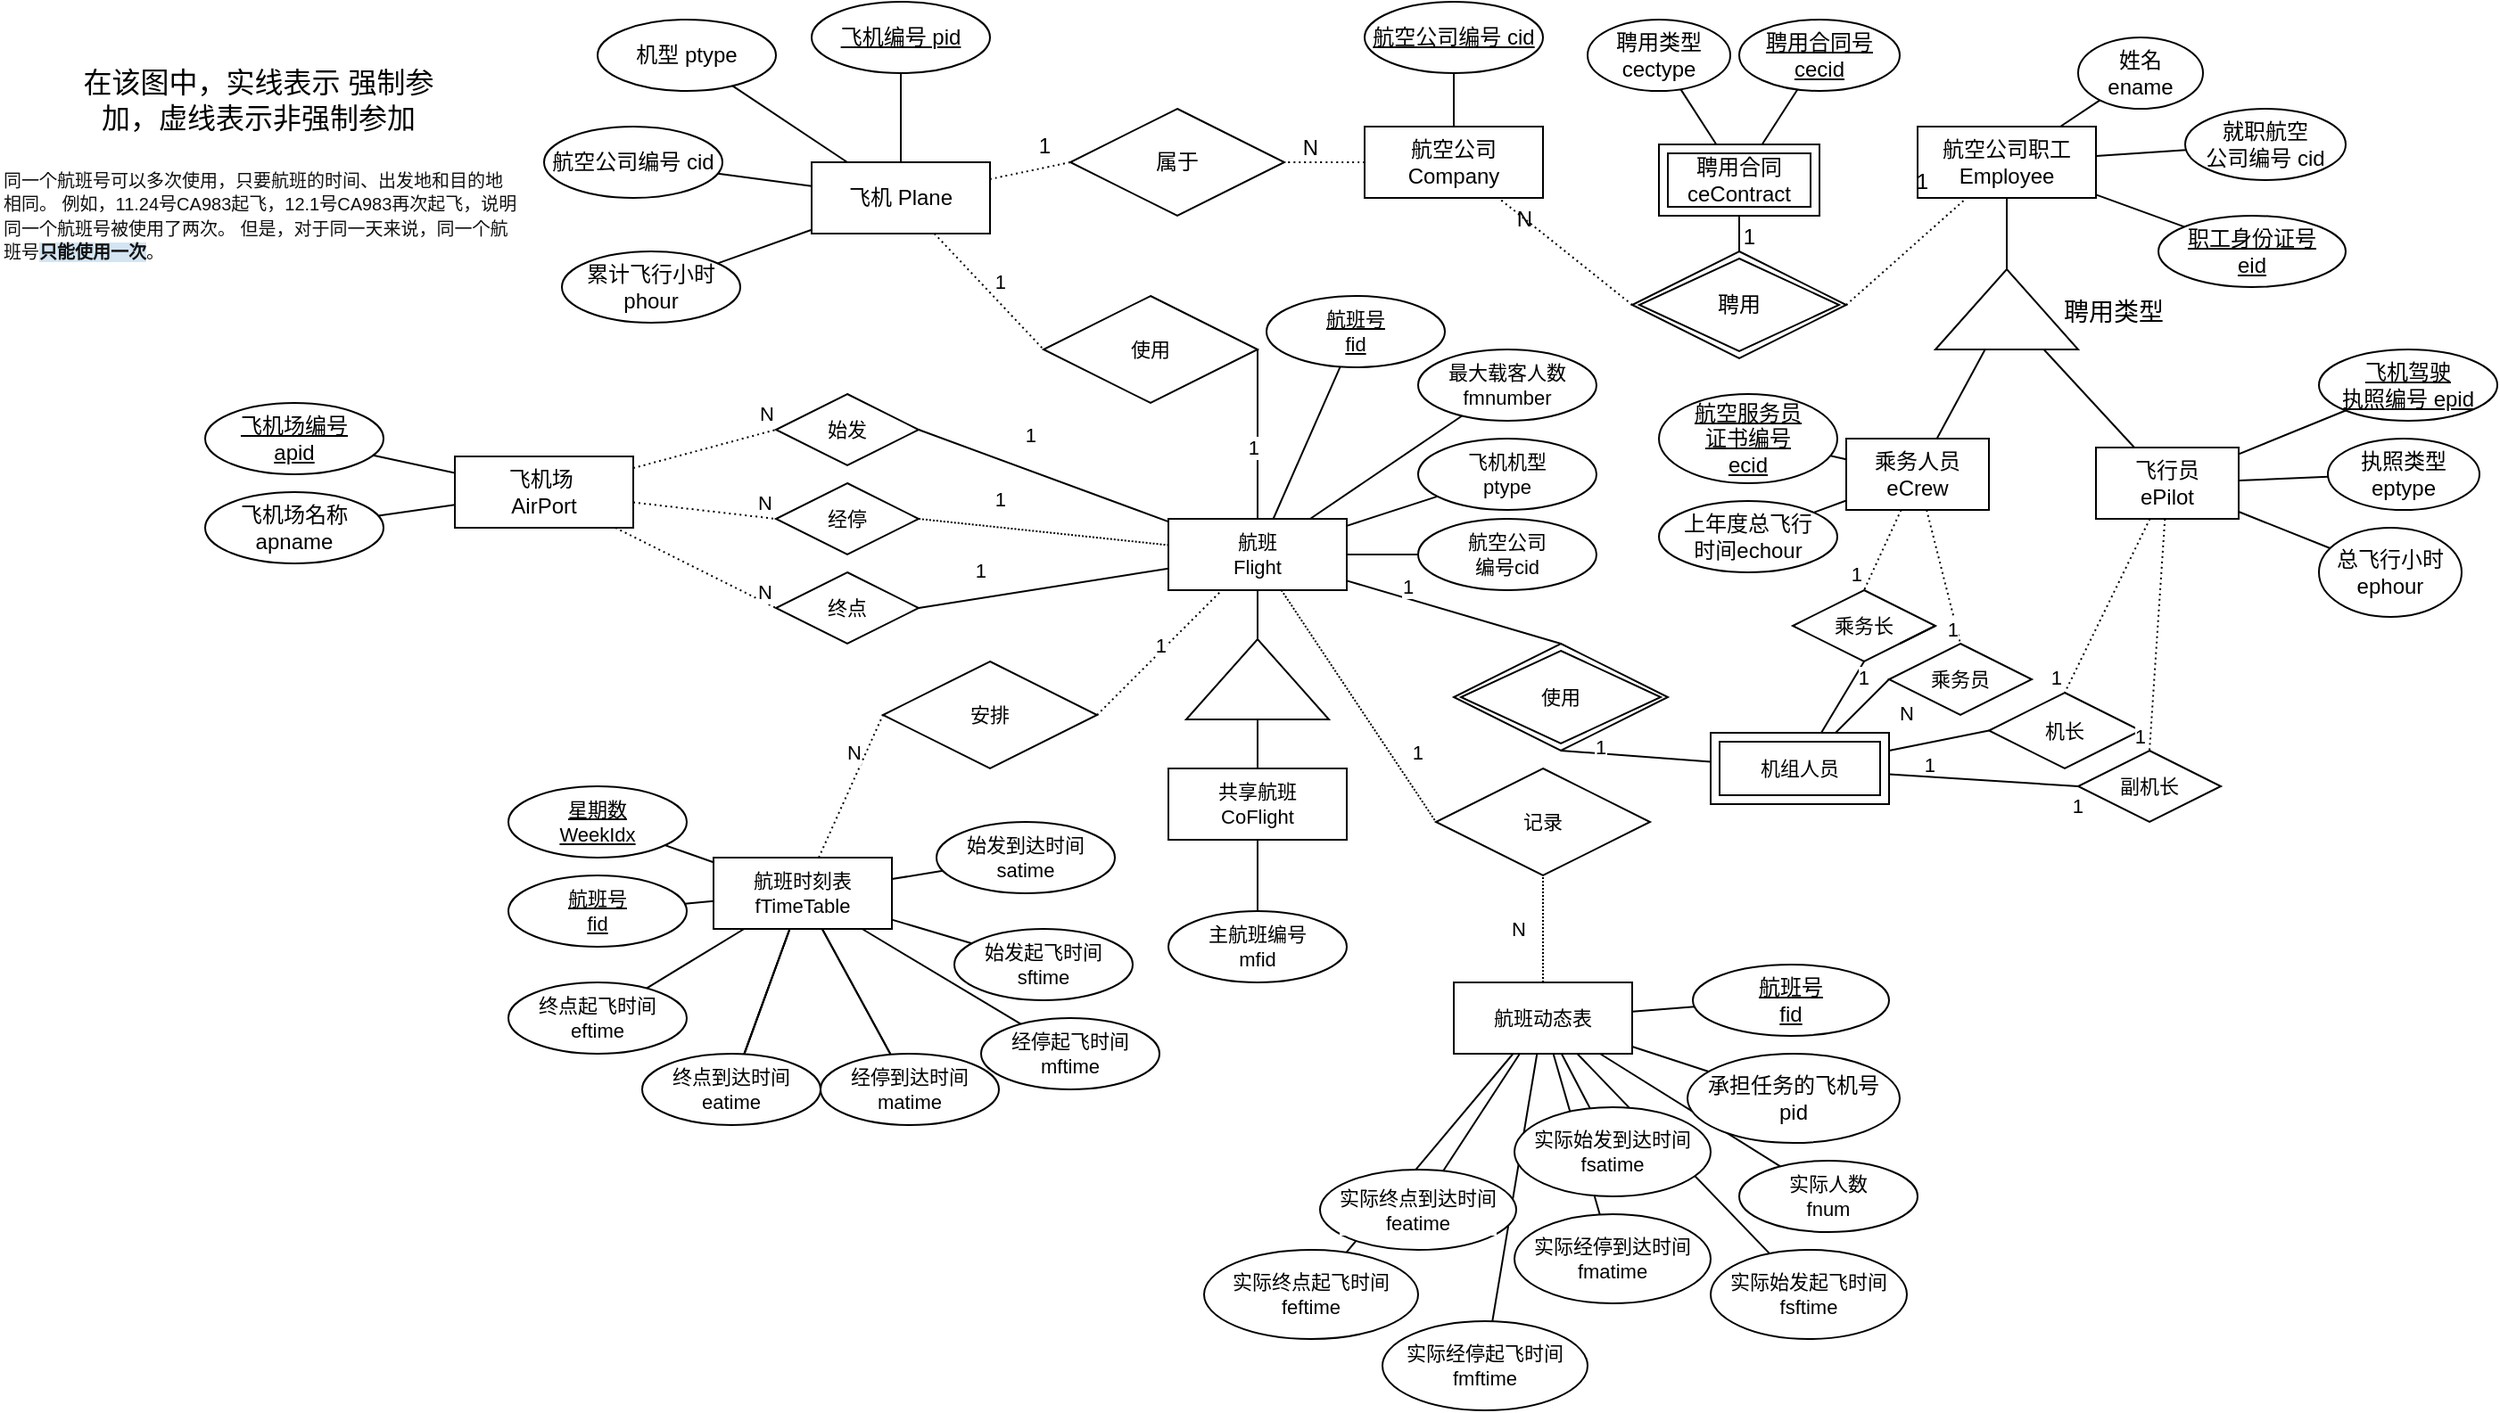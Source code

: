 <mxfile version="24.4.9" type="github">
  <diagram name="第 1 页" id="RIavcO6uoZUjZnijJ_pN">
    <mxGraphModel dx="500" dy="680" grid="1" gridSize="10" guides="1" tooltips="1" connect="1" arrows="1" fold="1" page="1" pageScale="1" pageWidth="2339" pageHeight="3300" math="0" shadow="0">
      <root>
        <mxCell id="0" />
        <mxCell id="1" parent="0" />
        <mxCell id="wJQzVaT3mwu58rgRfh5--7" value="航空公司 Company" style="whiteSpace=wrap;html=1;align=center;" parent="1" vertex="1">
          <mxGeometry x="790" y="80" width="100" height="40" as="geometry" />
        </mxCell>
        <mxCell id="wJQzVaT3mwu58rgRfh5--11" value="航空公司编号 cid" style="ellipse;whiteSpace=wrap;html=1;align=center;fontStyle=4;" parent="1" vertex="1">
          <mxGeometry x="790" y="10" width="100" height="40" as="geometry" />
        </mxCell>
        <mxCell id="wJQzVaT3mwu58rgRfh5--22" value="" style="endArrow=none;html=1;rounded=0;dashed=1;dashPattern=1 2;fontSize=12;startSize=8;endSize=8;curved=1;entryX=1;entryY=0.5;entryDx=0;entryDy=0;" parent="1" source="wJQzVaT3mwu58rgRfh5--7" target="wJQzVaT3mwu58rgRfh5--19" edge="1">
          <mxGeometry relative="1" as="geometry">
            <mxPoint x="620" y="180" as="sourcePoint" />
            <mxPoint x="780" y="180" as="targetPoint" />
          </mxGeometry>
        </mxCell>
        <mxCell id="wJQzVaT3mwu58rgRfh5--23" value="N" style="resizable=0;html=1;whiteSpace=wrap;align=right;verticalAlign=bottom;" parent="wJQzVaT3mwu58rgRfh5--22" connectable="0" vertex="1">
          <mxGeometry x="1" relative="1" as="geometry">
            <mxPoint x="20" as="offset" />
          </mxGeometry>
        </mxCell>
        <mxCell id="wJQzVaT3mwu58rgRfh5--24" value="在该图中，实线表示 强制参加，虚线表示非强制参加" style="text;html=1;align=center;verticalAlign=middle;whiteSpace=wrap;rounded=0;fontSize=16;" parent="1" vertex="1">
          <mxGeometry x="70" y="40" width="200" height="50" as="geometry" />
        </mxCell>
        <mxCell id="wJQzVaT3mwu58rgRfh5--32" style="endArrow=none;rounded=0;orthogonalLoop=1;jettySize=auto;html=1;fontSize=12;startSize=8;endSize=8;" parent="1" source="wJQzVaT3mwu58rgRfh5--25" target="wJQzVaT3mwu58rgRfh5--27" edge="1">
          <mxGeometry relative="1" as="geometry" />
        </mxCell>
        <mxCell id="wJQzVaT3mwu58rgRfh5--52" style="endArrow=none;rounded=0;orthogonalLoop=1;jettySize=auto;html=1;fontSize=12;startSize=8;endSize=8;entryX=1;entryY=0.5;entryDx=0;entryDy=0;" parent="1" source="wJQzVaT3mwu58rgRfh5--25" target="wJQzVaT3mwu58rgRfh5--48" edge="1">
          <mxGeometry relative="1" as="geometry" />
        </mxCell>
        <mxCell id="wJQzVaT3mwu58rgRfh5--25" value="航空公司职工 Employee" style="whiteSpace=wrap;html=1;align=center;" parent="1" vertex="1">
          <mxGeometry x="1100" y="80" width="100" height="40" as="geometry" />
        </mxCell>
        <mxCell id="wJQzVaT3mwu58rgRfh5--26" value="职工身份证号&lt;div&gt;eid&lt;/div&gt;" style="ellipse;whiteSpace=wrap;html=1;align=center;fontStyle=4;" parent="1" vertex="1">
          <mxGeometry x="1235" y="130" width="105" height="40" as="geometry" />
        </mxCell>
        <mxCell id="wJQzVaT3mwu58rgRfh5--27" value="姓名&lt;div&gt;ename&lt;/div&gt;" style="ellipse;whiteSpace=wrap;html=1;align=center;" parent="1" vertex="1">
          <mxGeometry x="1190" y="30" width="70" height="40" as="geometry" />
        </mxCell>
        <mxCell id="wJQzVaT3mwu58rgRfh5--28" value="就职航空&lt;div&gt;公司编号 cid&lt;/div&gt;" style="ellipse;whiteSpace=wrap;html=1;align=center;" parent="1" vertex="1">
          <mxGeometry x="1250" y="70" width="90" height="40" as="geometry" />
        </mxCell>
        <mxCell id="8E10vP4QpwFyYUkiCKW4-51" style="edgeStyle=none;rounded=0;orthogonalLoop=1;jettySize=auto;html=1;strokeColor=default;align=center;verticalAlign=middle;fontFamily=Helvetica;fontSize=11;fontColor=default;labelBackgroundColor=default;endArrow=none;endFill=0;" parent="1" source="wJQzVaT3mwu58rgRfh5--29" target="wJQzVaT3mwu58rgRfh5--30" edge="1">
          <mxGeometry relative="1" as="geometry" />
        </mxCell>
        <mxCell id="wJQzVaT3mwu58rgRfh5--29" value="聘用类型&lt;div&gt;cectype&lt;/div&gt;" style="ellipse;whiteSpace=wrap;html=1;align=center;" parent="1" vertex="1">
          <mxGeometry x="915" y="20" width="80" height="40" as="geometry" />
        </mxCell>
        <mxCell id="wJQzVaT3mwu58rgRfh5--44" style="endArrow=none;html=1;rounded=0;fontSize=12;startSize=8;endSize=8;" parent="1" source="wJQzVaT3mwu58rgRfh5--30" target="wJQzVaT3mwu58rgRfh5--40" edge="1">
          <mxGeometry relative="1" as="geometry" />
        </mxCell>
        <mxCell id="wJQzVaT3mwu58rgRfh5--30" value="聘用合同&lt;div&gt;ceContract&lt;/div&gt;" style="shape=ext;margin=3;double=1;whiteSpace=wrap;html=1;align=center;" parent="1" vertex="1">
          <mxGeometry x="955" y="90" width="90" height="40" as="geometry" />
        </mxCell>
        <mxCell id="wJQzVaT3mwu58rgRfh5--31" style="endArrow=none;rounded=0;orthogonalLoop=1;jettySize=auto;html=1;fontSize=12;startSize=8;endSize=8;" parent="1" source="wJQzVaT3mwu58rgRfh5--25" target="wJQzVaT3mwu58rgRfh5--26" edge="1">
          <mxGeometry relative="1" as="geometry">
            <mxPoint x="1046" y="130" as="sourcePoint" />
          </mxGeometry>
        </mxCell>
        <mxCell id="wJQzVaT3mwu58rgRfh5--33" style="endArrow=none;rounded=0;orthogonalLoop=1;jettySize=auto;html=1;fontSize=12;startSize=8;endSize=8;" parent="1" source="wJQzVaT3mwu58rgRfh5--25" target="wJQzVaT3mwu58rgRfh5--28" edge="1">
          <mxGeometry relative="1" as="geometry">
            <mxPoint x="1231" y="127" as="targetPoint" />
          </mxGeometry>
        </mxCell>
        <mxCell id="wJQzVaT3mwu58rgRfh5--34" style="edgeStyle=none;curved=1;rounded=0;orthogonalLoop=1;jettySize=auto;html=1;exitX=0.5;exitY=0;exitDx=0;exitDy=0;fontSize=12;startSize=8;endSize=8;" parent="1" source="wJQzVaT3mwu58rgRfh5--30" target="wJQzVaT3mwu58rgRfh5--30" edge="1">
          <mxGeometry relative="1" as="geometry" />
        </mxCell>
        <mxCell id="wJQzVaT3mwu58rgRfh5--35" value="聘用" style="shape=rhombus;double=1;perimeter=rhombusPerimeter;whiteSpace=wrap;html=1;align=center;" parent="1" vertex="1">
          <mxGeometry x="940" y="150" width="120" height="60" as="geometry" />
        </mxCell>
        <mxCell id="wJQzVaT3mwu58rgRfh5--36" value="" style="endArrow=none;html=1;rounded=0;fontSize=12;startSize=8;endSize=8;curved=1;exitX=0.5;exitY=0;exitDx=0;exitDy=0;" parent="1" source="wJQzVaT3mwu58rgRfh5--35" target="wJQzVaT3mwu58rgRfh5--30" edge="1">
          <mxGeometry relative="1" as="geometry">
            <mxPoint x="900" y="250" as="sourcePoint" />
            <mxPoint x="1060" y="250" as="targetPoint" />
          </mxGeometry>
        </mxCell>
        <mxCell id="wJQzVaT3mwu58rgRfh5--37" value="1" style="resizable=0;html=1;whiteSpace=wrap;align=right;verticalAlign=bottom;" parent="wJQzVaT3mwu58rgRfh5--36" connectable="0" vertex="1">
          <mxGeometry x="1" relative="1" as="geometry">
            <mxPoint x="10" y="20" as="offset" />
          </mxGeometry>
        </mxCell>
        <mxCell id="wJQzVaT3mwu58rgRfh5--38" value="" style="endArrow=none;html=1;rounded=0;dashed=1;dashPattern=1 2;fontSize=12;startSize=8;endSize=8;curved=1;exitX=0;exitY=0.5;exitDx=0;exitDy=0;" parent="1" source="wJQzVaT3mwu58rgRfh5--35" target="wJQzVaT3mwu58rgRfh5--7" edge="1">
          <mxGeometry relative="1" as="geometry">
            <mxPoint x="900" y="250" as="sourcePoint" />
            <mxPoint x="1060" y="250" as="targetPoint" />
          </mxGeometry>
        </mxCell>
        <mxCell id="wJQzVaT3mwu58rgRfh5--39" value="N" style="resizable=0;html=1;whiteSpace=wrap;align=right;verticalAlign=bottom;" parent="wJQzVaT3mwu58rgRfh5--38" connectable="0" vertex="1">
          <mxGeometry x="1" relative="1" as="geometry">
            <mxPoint x="20" y="20" as="offset" />
          </mxGeometry>
        </mxCell>
        <mxCell id="wJQzVaT3mwu58rgRfh5--40" value="聘用合同号&lt;div&gt;cecid&lt;/div&gt;" style="ellipse;whiteSpace=wrap;html=1;align=center;fontStyle=4;" parent="1" vertex="1">
          <mxGeometry x="1000" y="20" width="90" height="40" as="geometry" />
        </mxCell>
        <mxCell id="wJQzVaT3mwu58rgRfh5--46" value="" style="endArrow=none;html=1;rounded=0;dashed=1;dashPattern=1 2;fontSize=12;startSize=8;endSize=8;curved=1;exitX=1;exitY=0.5;exitDx=0;exitDy=0;" parent="1" source="wJQzVaT3mwu58rgRfh5--35" target="wJQzVaT3mwu58rgRfh5--25" edge="1">
          <mxGeometry relative="1" as="geometry">
            <mxPoint x="1000" y="180" as="sourcePoint" />
            <mxPoint x="1160" y="180" as="targetPoint" />
          </mxGeometry>
        </mxCell>
        <mxCell id="wJQzVaT3mwu58rgRfh5--47" value="1" style="resizable=0;html=1;whiteSpace=wrap;align=right;verticalAlign=bottom;" parent="wJQzVaT3mwu58rgRfh5--46" connectable="0" vertex="1">
          <mxGeometry x="1" relative="1" as="geometry">
            <mxPoint x="-20" as="offset" />
          </mxGeometry>
        </mxCell>
        <mxCell id="wJQzVaT3mwu58rgRfh5--56" value="" style="group;" parent="1" vertex="1" connectable="0">
          <mxGeometry x="1110" y="160" width="150" height="45" as="geometry" />
        </mxCell>
        <mxCell id="wJQzVaT3mwu58rgRfh5--48" value="" style="triangle;whiteSpace=wrap;html=1;rotation=-90;movable=1;resizable=1;rotatable=1;deletable=1;editable=1;locked=0;connectable=1;" parent="wJQzVaT3mwu58rgRfh5--56" vertex="1">
          <mxGeometry x="17.5" y="-17.5" width="45" height="80" as="geometry" />
        </mxCell>
        <mxCell id="wJQzVaT3mwu58rgRfh5--53" value="&lt;font style=&quot;font-size: 14px;&quot;&gt;聘用类型&lt;/font&gt;" style="text;html=1;align=center;verticalAlign=middle;whiteSpace=wrap;rounded=0;fontSize=16;movable=1;resizable=1;rotatable=1;deletable=1;editable=1;locked=0;connectable=1;" parent="wJQzVaT3mwu58rgRfh5--56" vertex="1">
          <mxGeometry x="60" y="7.5" width="80" height="30" as="geometry" />
        </mxCell>
        <mxCell id="wJQzVaT3mwu58rgRfh5--63" value="飞行员&lt;div&gt;ePilot&lt;/div&gt;" style="whiteSpace=wrap;html=1;align=center;" parent="1" vertex="1">
          <mxGeometry x="1200" y="260" width="80" height="40" as="geometry" />
        </mxCell>
        <mxCell id="wJQzVaT3mwu58rgRfh5--71" value="" style="endArrow=none;html=1;rounded=0;fontSize=12;startSize=8;endSize=8;curved=1;" parent="1" source="wJQzVaT3mwu58rgRfh5--11" target="wJQzVaT3mwu58rgRfh5--7" edge="1">
          <mxGeometry relative="1" as="geometry">
            <mxPoint x="940" y="60" as="sourcePoint" />
            <mxPoint x="940" y="110" as="targetPoint" />
          </mxGeometry>
        </mxCell>
        <mxCell id="8E10vP4QpwFyYUkiCKW4-2" style="rounded=0;orthogonalLoop=1;jettySize=auto;html=1;endArrow=none;endFill=0;" parent="1" source="wJQzVaT3mwu58rgRfh5--72" target="8E10vP4QpwFyYUkiCKW4-1" edge="1">
          <mxGeometry relative="1" as="geometry" />
        </mxCell>
        <mxCell id="wJQzVaT3mwu58rgRfh5--72" value="乘务人员&lt;div&gt;eCrew&lt;/div&gt;" style="whiteSpace=wrap;html=1;align=center;" parent="1" vertex="1">
          <mxGeometry x="1060" y="255" width="80" height="40" as="geometry" />
        </mxCell>
        <mxCell id="wJQzVaT3mwu58rgRfh5--74" value="" style="endArrow=none;html=1;rounded=0;fontSize=12;startSize=8;endSize=8;curved=1;" parent="1" source="wJQzVaT3mwu58rgRfh5--72" target="wJQzVaT3mwu58rgRfh5--48" edge="1">
          <mxGeometry relative="1" as="geometry">
            <mxPoint x="1070" y="270" as="sourcePoint" />
            <mxPoint x="1230" y="270" as="targetPoint" />
          </mxGeometry>
        </mxCell>
        <mxCell id="wJQzVaT3mwu58rgRfh5--76" value="执照类型&lt;div&gt;eptype&lt;/div&gt;" style="ellipse;whiteSpace=wrap;html=1;align=center;" parent="1" vertex="1">
          <mxGeometry x="1330" y="255" width="85" height="40" as="geometry" />
        </mxCell>
        <mxCell id="wJQzVaT3mwu58rgRfh5--77" value="总飞行小时&lt;div&gt;ephour&lt;/div&gt;" style="ellipse;whiteSpace=wrap;html=1;align=center;" parent="1" vertex="1">
          <mxGeometry x="1325" y="305" width="80" height="50" as="geometry" />
        </mxCell>
        <mxCell id="wJQzVaT3mwu58rgRfh5--86" value="" style="endArrow=none;html=1;rounded=0;fontSize=12;startSize=8;endSize=8;curved=1;" parent="1" source="wJQzVaT3mwu58rgRfh5--63" target="wJQzVaT3mwu58rgRfh5--102" edge="1">
          <mxGeometry relative="1" as="geometry">
            <mxPoint x="1079.995" y="359.998" as="sourcePoint" />
            <mxPoint x="1104.64" y="377.32" as="targetPoint" />
          </mxGeometry>
        </mxCell>
        <mxCell id="wJQzVaT3mwu58rgRfh5--87" value="" style="endArrow=none;html=1;rounded=0;fontSize=12;startSize=8;endSize=8;curved=1;" parent="1" source="wJQzVaT3mwu58rgRfh5--76" target="wJQzVaT3mwu58rgRfh5--63" edge="1">
          <mxGeometry relative="1" as="geometry">
            <mxPoint x="1000" y="490" as="sourcePoint" />
            <mxPoint x="1070" y="490" as="targetPoint" />
          </mxGeometry>
        </mxCell>
        <mxCell id="wJQzVaT3mwu58rgRfh5--88" style="edgeStyle=none;curved=1;rounded=0;orthogonalLoop=1;jettySize=auto;html=1;exitX=1;exitY=1;exitDx=0;exitDy=0;fontSize=12;startSize=8;endSize=8;" parent="1" edge="1">
          <mxGeometry relative="1" as="geometry">
            <mxPoint x="1110" y="415" as="sourcePoint" />
            <mxPoint x="1110" y="415" as="targetPoint" />
          </mxGeometry>
        </mxCell>
        <mxCell id="wJQzVaT3mwu58rgRfh5--89" value="" style="endArrow=none;html=1;rounded=0;fontSize=12;startSize=8;endSize=8;curved=1;" parent="1" source="wJQzVaT3mwu58rgRfh5--63" target="wJQzVaT3mwu58rgRfh5--77" edge="1">
          <mxGeometry relative="1" as="geometry">
            <mxPoint x="1133" y="340" as="sourcePoint" />
            <mxPoint x="1170" y="380" as="targetPoint" />
          </mxGeometry>
        </mxCell>
        <mxCell id="wJQzVaT3mwu58rgRfh5--97" value="航空服务员&lt;div&gt;证书编号&lt;br&gt;&lt;/div&gt;&lt;div&gt;ecid&lt;/div&gt;" style="ellipse;whiteSpace=wrap;html=1;align=center;fontStyle=4;" parent="1" vertex="1">
          <mxGeometry x="955" y="230" width="100" height="50" as="geometry" />
        </mxCell>
        <mxCell id="wJQzVaT3mwu58rgRfh5--98" value="" style="endArrow=none;html=1;rounded=0;fontSize=12;startSize=8;endSize=8;startArrow=none;startFill=0;" parent="1" source="wJQzVaT3mwu58rgRfh5--97" target="wJQzVaT3mwu58rgRfh5--72" edge="1">
          <mxGeometry relative="1" as="geometry">
            <mxPoint x="1260" y="470" as="sourcePoint" />
            <mxPoint x="1420" y="470" as="targetPoint" />
          </mxGeometry>
        </mxCell>
        <mxCell id="wJQzVaT3mwu58rgRfh5--100" style="edgeStyle=none;curved=1;rounded=0;orthogonalLoop=1;jettySize=auto;html=1;exitX=1;exitY=1;exitDx=0;exitDy=0;fontSize=12;startSize=8;endSize=8;" parent="1" edge="1">
          <mxGeometry relative="1" as="geometry">
            <mxPoint x="1320" y="415" as="sourcePoint" />
            <mxPoint x="1320" y="415" as="targetPoint" />
          </mxGeometry>
        </mxCell>
        <mxCell id="wJQzVaT3mwu58rgRfh5--102" value="&lt;u&gt;飞机驾驶&lt;/u&gt;&lt;div&gt;&lt;u&gt;执照编号 epid&lt;/u&gt;&lt;/div&gt;" style="ellipse;whiteSpace=wrap;html=1;align=center;" parent="1" vertex="1">
          <mxGeometry x="1325" y="205" width="100" height="40" as="geometry" />
        </mxCell>
        <mxCell id="8E10vP4QpwFyYUkiCKW4-1" value="上年度&lt;span style=&quot;background-color: initial;&quot;&gt;总飞行&lt;/span&gt;&lt;div&gt;&lt;span style=&quot;background-color: initial;&quot;&gt;时间echour&lt;/span&gt;&lt;/div&gt;" style="ellipse;whiteSpace=wrap;html=1;align=center;" parent="1" vertex="1">
          <mxGeometry x="955" y="290" width="100" height="40" as="geometry" />
        </mxCell>
        <mxCell id="8E10vP4QpwFyYUkiCKW4-20" style="edgeStyle=none;rounded=0;orthogonalLoop=1;jettySize=auto;html=1;strokeColor=default;align=center;verticalAlign=middle;fontFamily=Helvetica;fontSize=11;fontColor=default;labelBackgroundColor=default;endArrow=none;endFill=0;" parent="1" source="wJQzVaT3mwu58rgRfh5--48" target="wJQzVaT3mwu58rgRfh5--63" edge="1">
          <mxGeometry relative="1" as="geometry" />
        </mxCell>
        <mxCell id="8E10vP4QpwFyYUkiCKW4-27" value="" style="group" parent="1" vertex="1" connectable="0">
          <mxGeometry x="140" y="235" width="240" height="90" as="geometry" />
        </mxCell>
        <mxCell id="wJQzVaT3mwu58rgRfh5--1" value="飞机场&amp;nbsp;&lt;div&gt;AirPort&lt;/div&gt;" style="whiteSpace=wrap;html=1;align=center;" parent="8E10vP4QpwFyYUkiCKW4-27" vertex="1">
          <mxGeometry x="140" y="30" width="100" height="40" as="geometry" />
        </mxCell>
        <mxCell id="wJQzVaT3mwu58rgRfh5--2" value="飞机场编号&lt;div&gt;apid&lt;/div&gt;" style="ellipse;whiteSpace=wrap;html=1;align=center;fontStyle=4;" parent="8E10vP4QpwFyYUkiCKW4-27" vertex="1">
          <mxGeometry width="100" height="40" as="geometry" />
        </mxCell>
        <mxCell id="wJQzVaT3mwu58rgRfh5--4" value="飞机场名称&lt;div&gt;apname&lt;/div&gt;" style="ellipse;whiteSpace=wrap;html=1;align=center;" parent="8E10vP4QpwFyYUkiCKW4-27" vertex="1">
          <mxGeometry y="50" width="100" height="40" as="geometry" />
        </mxCell>
        <mxCell id="wJQzVaT3mwu58rgRfh5--65" value="" style="endArrow=none;html=1;rounded=0;fontSize=12;startSize=8;endSize=8;curved=1;" parent="8E10vP4QpwFyYUkiCKW4-27" source="wJQzVaT3mwu58rgRfh5--2" target="wJQzVaT3mwu58rgRfh5--1" edge="1">
          <mxGeometry relative="1" as="geometry">
            <mxPoint x="140" y="-110" as="sourcePoint" />
            <mxPoint x="300" y="-110" as="targetPoint" />
          </mxGeometry>
        </mxCell>
        <mxCell id="wJQzVaT3mwu58rgRfh5--66" value="" style="endArrow=none;html=1;rounded=0;fontSize=12;startSize=8;endSize=8;curved=1;" parent="8E10vP4QpwFyYUkiCKW4-27" source="wJQzVaT3mwu58rgRfh5--1" target="wJQzVaT3mwu58rgRfh5--4" edge="1">
          <mxGeometry relative="1" as="geometry">
            <mxPoint x="170" as="sourcePoint" />
            <mxPoint x="330" as="targetPoint" />
          </mxGeometry>
        </mxCell>
        <mxCell id="8E10vP4QpwFyYUkiCKW4-29" value="始发" style="shape=rhombus;perimeter=rhombusPerimeter;whiteSpace=wrap;html=1;align=center;fontFamily=Helvetica;fontSize=11;fontColor=default;labelBackgroundColor=default;" parent="1" vertex="1">
          <mxGeometry x="460" y="230" width="80" height="40" as="geometry" />
        </mxCell>
        <mxCell id="8E10vP4QpwFyYUkiCKW4-30" value="" style="endArrow=none;html=1;rounded=0;strokeColor=default;align=center;verticalAlign=middle;fontFamily=Helvetica;fontSize=11;fontColor=default;labelBackgroundColor=default;exitX=1;exitY=0.5;exitDx=0;exitDy=0;" parent="1" source="8E10vP4QpwFyYUkiCKW4-29" target="8E10vP4QpwFyYUkiCKW4-3" edge="1">
          <mxGeometry relative="1" as="geometry">
            <mxPoint x="460" y="250" as="sourcePoint" />
            <mxPoint x="620" y="250" as="targetPoint" />
          </mxGeometry>
        </mxCell>
        <mxCell id="8E10vP4QpwFyYUkiCKW4-31" value="1" style="resizable=0;html=1;whiteSpace=wrap;align=right;verticalAlign=bottom;fontFamily=Helvetica;fontSize=11;fontColor=default;labelBackgroundColor=default;" parent="8E10vP4QpwFyYUkiCKW4-30" connectable="0" vertex="1">
          <mxGeometry x="1" relative="1" as="geometry">
            <mxPoint x="-72" y="-40" as="offset" />
          </mxGeometry>
        </mxCell>
        <mxCell id="8E10vP4QpwFyYUkiCKW4-32" value="" style="endArrow=none;html=1;rounded=0;dashed=1;dashPattern=1 2;strokeColor=default;align=center;verticalAlign=middle;fontFamily=Helvetica;fontSize=11;fontColor=default;labelBackgroundColor=default;entryX=0;entryY=0.5;entryDx=0;entryDy=0;" parent="1" source="wJQzVaT3mwu58rgRfh5--1" target="8E10vP4QpwFyYUkiCKW4-29" edge="1">
          <mxGeometry relative="1" as="geometry">
            <mxPoint x="460" y="250" as="sourcePoint" />
            <mxPoint x="620" y="250" as="targetPoint" />
          </mxGeometry>
        </mxCell>
        <mxCell id="8E10vP4QpwFyYUkiCKW4-33" value="N" style="resizable=0;html=1;whiteSpace=wrap;align=right;verticalAlign=bottom;fontFamily=Helvetica;fontSize=11;fontColor=default;labelBackgroundColor=default;" parent="8E10vP4QpwFyYUkiCKW4-32" connectable="0" vertex="1">
          <mxGeometry x="1" relative="1" as="geometry" />
        </mxCell>
        <mxCell id="8E10vP4QpwFyYUkiCKW4-37" value="" style="endArrow=none;html=1;rounded=0;dashed=1;dashPattern=1 2;strokeColor=default;align=center;verticalAlign=middle;fontFamily=Helvetica;fontSize=11;fontColor=default;labelBackgroundColor=default;entryX=0;entryY=0.5;entryDx=0;entryDy=0;" parent="1" source="wJQzVaT3mwu58rgRfh5--1" target="8E10vP4QpwFyYUkiCKW4-34" edge="1">
          <mxGeometry relative="1" as="geometry">
            <mxPoint x="370" y="323" as="sourcePoint" />
            <mxPoint x="610" y="305" as="targetPoint" />
          </mxGeometry>
        </mxCell>
        <mxCell id="8E10vP4QpwFyYUkiCKW4-38" value="N" style="resizable=0;html=1;whiteSpace=wrap;align=right;verticalAlign=bottom;fontFamily=Helvetica;fontSize=11;fontColor=default;labelBackgroundColor=default;" parent="8E10vP4QpwFyYUkiCKW4-37" connectable="0" vertex="1">
          <mxGeometry x="1" relative="1" as="geometry" />
        </mxCell>
        <mxCell id="8E10vP4QpwFyYUkiCKW4-42" value="" style="endArrow=none;html=1;rounded=0;dashed=1;dashPattern=1 2;strokeColor=default;align=center;verticalAlign=middle;fontFamily=Helvetica;fontSize=11;fontColor=default;labelBackgroundColor=default;entryX=0;entryY=0.5;entryDx=0;entryDy=0;" parent="1" source="wJQzVaT3mwu58rgRfh5--1" target="8E10vP4QpwFyYUkiCKW4-39" edge="1">
          <mxGeometry relative="1" as="geometry">
            <mxPoint x="360" y="398" as="sourcePoint" />
            <mxPoint x="600" y="380" as="targetPoint" />
          </mxGeometry>
        </mxCell>
        <mxCell id="8E10vP4QpwFyYUkiCKW4-43" value="N" style="resizable=0;html=1;whiteSpace=wrap;align=right;verticalAlign=bottom;fontFamily=Helvetica;fontSize=11;fontColor=default;labelBackgroundColor=default;" parent="8E10vP4QpwFyYUkiCKW4-42" connectable="0" vertex="1">
          <mxGeometry x="1" relative="1" as="geometry" />
        </mxCell>
        <mxCell id="8E10vP4QpwFyYUkiCKW4-34" value="经停" style="shape=rhombus;perimeter=rhombusPerimeter;whiteSpace=wrap;html=1;align=center;fontFamily=Helvetica;fontSize=11;fontColor=default;labelBackgroundColor=default;" parent="1" vertex="1">
          <mxGeometry x="460" y="280" width="80" height="40" as="geometry" />
        </mxCell>
        <mxCell id="8E10vP4QpwFyYUkiCKW4-35" value="" style="endArrow=none;html=1;rounded=0;strokeColor=default;align=center;verticalAlign=middle;fontFamily=Helvetica;fontSize=11;fontColor=default;labelBackgroundColor=default;exitX=1;exitY=0.5;exitDx=0;exitDy=0;dashed=1;dashPattern=1 1;" parent="1" source="8E10vP4QpwFyYUkiCKW4-34" target="8E10vP4QpwFyYUkiCKW4-3" edge="1">
          <mxGeometry relative="1" as="geometry">
            <mxPoint x="550" y="325" as="sourcePoint" />
            <mxPoint x="726" y="395" as="targetPoint" />
          </mxGeometry>
        </mxCell>
        <mxCell id="8E10vP4QpwFyYUkiCKW4-36" value="1" style="resizable=0;html=1;whiteSpace=wrap;align=right;verticalAlign=bottom;fontFamily=Helvetica;fontSize=11;fontColor=default;labelBackgroundColor=default;" parent="8E10vP4QpwFyYUkiCKW4-35" connectable="0" vertex="1">
          <mxGeometry x="1" relative="1" as="geometry">
            <mxPoint x="-90" y="-17" as="offset" />
          </mxGeometry>
        </mxCell>
        <mxCell id="8E10vP4QpwFyYUkiCKW4-39" value="终点" style="shape=rhombus;perimeter=rhombusPerimeter;whiteSpace=wrap;html=1;align=center;fontFamily=Helvetica;fontSize=11;fontColor=default;labelBackgroundColor=default;" parent="1" vertex="1">
          <mxGeometry x="460" y="330" width="80" height="40" as="geometry" />
        </mxCell>
        <mxCell id="8E10vP4QpwFyYUkiCKW4-40" value="" style="endArrow=none;html=1;rounded=0;strokeColor=default;align=center;verticalAlign=middle;fontFamily=Helvetica;fontSize=11;fontColor=default;labelBackgroundColor=default;exitX=1;exitY=0.5;exitDx=0;exitDy=0;" parent="1" source="8E10vP4QpwFyYUkiCKW4-39" target="8E10vP4QpwFyYUkiCKW4-3" edge="1">
          <mxGeometry relative="1" as="geometry">
            <mxPoint x="540" y="400" as="sourcePoint" />
            <mxPoint x="716" y="470" as="targetPoint" />
          </mxGeometry>
        </mxCell>
        <mxCell id="8E10vP4QpwFyYUkiCKW4-41" value="1" style="resizable=0;html=1;whiteSpace=wrap;align=right;verticalAlign=bottom;fontFamily=Helvetica;fontSize=11;fontColor=default;labelBackgroundColor=default;" parent="8E10vP4QpwFyYUkiCKW4-40" connectable="0" vertex="1">
          <mxGeometry x="1" relative="1" as="geometry">
            <mxPoint x="-100" y="10" as="offset" />
          </mxGeometry>
        </mxCell>
        <mxCell id="8E10vP4QpwFyYUkiCKW4-46" value="使用" style="shape=rhombus;perimeter=rhombusPerimeter;whiteSpace=wrap;html=1;align=center;fontFamily=Helvetica;fontSize=11;fontColor=default;labelBackgroundColor=default;" parent="1" vertex="1">
          <mxGeometry x="610" y="175" width="120" height="60" as="geometry" />
        </mxCell>
        <mxCell id="8E10vP4QpwFyYUkiCKW4-47" value="" style="endArrow=none;html=1;rounded=0;dashed=1;dashPattern=1 2;strokeColor=default;align=center;verticalAlign=middle;fontFamily=Helvetica;fontSize=11;fontColor=default;labelBackgroundColor=default;entryX=0;entryY=0.5;entryDx=0;entryDy=0;" parent="1" source="wJQzVaT3mwu58rgRfh5--6" target="8E10vP4QpwFyYUkiCKW4-46" edge="1">
          <mxGeometry relative="1" as="geometry">
            <mxPoint x="510" y="250" as="sourcePoint" />
            <mxPoint x="670" y="250" as="targetPoint" />
          </mxGeometry>
        </mxCell>
        <mxCell id="8E10vP4QpwFyYUkiCKW4-48" value="1" style="resizable=0;html=1;whiteSpace=wrap;align=right;verticalAlign=bottom;fontFamily=Helvetica;fontSize=11;fontColor=default;labelBackgroundColor=default;" parent="8E10vP4QpwFyYUkiCKW4-47" connectable="0" vertex="1">
          <mxGeometry x="1" relative="1" as="geometry">
            <mxPoint x="-20" y="-30" as="offset" />
          </mxGeometry>
        </mxCell>
        <mxCell id="8E10vP4QpwFyYUkiCKW4-49" value="" style="endArrow=none;html=1;rounded=0;strokeColor=default;align=center;verticalAlign=middle;fontFamily=Helvetica;fontSize=11;fontColor=default;labelBackgroundColor=default;exitX=1;exitY=0.5;exitDx=0;exitDy=0;" parent="1" source="8E10vP4QpwFyYUkiCKW4-46" target="8E10vP4QpwFyYUkiCKW4-3" edge="1">
          <mxGeometry relative="1" as="geometry">
            <mxPoint x="640" y="260" as="sourcePoint" />
            <mxPoint x="800" y="260" as="targetPoint" />
          </mxGeometry>
        </mxCell>
        <mxCell id="8E10vP4QpwFyYUkiCKW4-50" value="1" style="resizable=0;html=1;whiteSpace=wrap;align=right;verticalAlign=bottom;fontFamily=Helvetica;fontSize=11;fontColor=default;labelBackgroundColor=default;direction=south;" parent="8E10vP4QpwFyYUkiCKW4-49" connectable="0" vertex="1">
          <mxGeometry x="1" relative="1" as="geometry">
            <mxPoint x="2" y="-32" as="offset" />
          </mxGeometry>
        </mxCell>
        <mxCell id="8E10vP4QpwFyYUkiCKW4-61" value="&lt;font style=&quot;font-size: 10px;&quot;&gt;&lt;span style=&quot;color: rgb(17, 17, 17); font-family: &amp;quot;Microsoft YaHei&amp;quot;, Arial, Helvetica, sans-serif;&quot;&gt;同一个航班号可以多次使用，只要航班的时间、出发地和目的地相同。 例如，11.24号CA983起飞，12.1号CA983再次起飞，说明同一个航班号被使用了两次。 但是，对于同一天来说，同一个航班号&lt;/span&gt;&lt;span style=&quot;font-weight: 700; background-color: rgba(16, 110, 190, 0.18); color: rgb(17, 17, 17); font-family: &amp;quot;Microsoft YaHei&amp;quot;, Arial, Helvetica, sans-serif;&quot;&gt;只能使用一次&lt;/span&gt;&lt;span style=&quot;color: rgb(17, 17, 17); font-family: &amp;quot;Microsoft YaHei&amp;quot;, Arial, Helvetica, sans-serif;&quot;&gt;。&lt;/span&gt;&lt;/font&gt;" style="text;html=1;align=left;verticalAlign=middle;whiteSpace=wrap;rounded=0;fontFamily=Helvetica;fontSize=11;fontColor=default;labelBackgroundColor=default;" parent="1" vertex="1">
          <mxGeometry x="25" y="100" width="290" height="60" as="geometry" />
        </mxCell>
        <mxCell id="8E10vP4QpwFyYUkiCKW4-82" value="" style="group" parent="1" vertex="1" connectable="0">
          <mxGeometry x="310" y="450" width="365" height="210" as="geometry" />
        </mxCell>
        <mxCell id="8E10vP4QpwFyYUkiCKW4-73" value="" style="edgeStyle=none;rounded=0;orthogonalLoop=1;jettySize=auto;html=1;strokeColor=default;align=center;verticalAlign=middle;fontFamily=Helvetica;fontSize=11;fontColor=default;labelBackgroundColor=default;endArrow=none;endFill=0;" parent="8E10vP4QpwFyYUkiCKW4-82" source="8E10vP4QpwFyYUkiCKW4-28" target="8E10vP4QpwFyYUkiCKW4-64" edge="1">
          <mxGeometry relative="1" as="geometry" />
        </mxCell>
        <mxCell id="8E10vP4QpwFyYUkiCKW4-74" value="" style="edgeStyle=none;rounded=0;orthogonalLoop=1;jettySize=auto;html=1;strokeColor=default;align=center;verticalAlign=middle;fontFamily=Helvetica;fontSize=11;fontColor=default;labelBackgroundColor=default;endArrow=none;endFill=0;" parent="8E10vP4QpwFyYUkiCKW4-82" source="8E10vP4QpwFyYUkiCKW4-28" target="8E10vP4QpwFyYUkiCKW4-68" edge="1">
          <mxGeometry relative="1" as="geometry" />
        </mxCell>
        <mxCell id="8E10vP4QpwFyYUkiCKW4-75" value="" style="edgeStyle=none;rounded=0;orthogonalLoop=1;jettySize=auto;html=1;strokeColor=default;align=center;verticalAlign=middle;fontFamily=Helvetica;fontSize=11;fontColor=default;labelBackgroundColor=default;endArrow=none;endFill=0;" parent="8E10vP4QpwFyYUkiCKW4-82" source="8E10vP4QpwFyYUkiCKW4-28" target="8E10vP4QpwFyYUkiCKW4-68" edge="1">
          <mxGeometry relative="1" as="geometry" />
        </mxCell>
        <mxCell id="8E10vP4QpwFyYUkiCKW4-76" value="" style="edgeStyle=none;rounded=0;orthogonalLoop=1;jettySize=auto;html=1;strokeColor=default;align=center;verticalAlign=middle;fontFamily=Helvetica;fontSize=11;fontColor=default;labelBackgroundColor=default;endArrow=none;endFill=0;" parent="8E10vP4QpwFyYUkiCKW4-82" source="8E10vP4QpwFyYUkiCKW4-28" target="8E10vP4QpwFyYUkiCKW4-67" edge="1">
          <mxGeometry relative="1" as="geometry" />
        </mxCell>
        <mxCell id="8E10vP4QpwFyYUkiCKW4-77" value="" style="edgeStyle=none;rounded=0;orthogonalLoop=1;jettySize=auto;html=1;strokeColor=default;align=center;verticalAlign=middle;fontFamily=Helvetica;fontSize=11;fontColor=default;labelBackgroundColor=default;endArrow=none;endFill=0;" parent="8E10vP4QpwFyYUkiCKW4-82" source="8E10vP4QpwFyYUkiCKW4-28" target="8E10vP4QpwFyYUkiCKW4-70" edge="1">
          <mxGeometry relative="1" as="geometry" />
        </mxCell>
        <mxCell id="8E10vP4QpwFyYUkiCKW4-78" value="" style="edgeStyle=none;rounded=0;orthogonalLoop=1;jettySize=auto;html=1;strokeColor=default;align=center;verticalAlign=middle;fontFamily=Helvetica;fontSize=11;fontColor=default;labelBackgroundColor=default;endArrow=none;endFill=0;" parent="8E10vP4QpwFyYUkiCKW4-82" source="8E10vP4QpwFyYUkiCKW4-28" target="8E10vP4QpwFyYUkiCKW4-70" edge="1">
          <mxGeometry relative="1" as="geometry" />
        </mxCell>
        <mxCell id="8E10vP4QpwFyYUkiCKW4-79" value="" style="edgeStyle=none;rounded=0;orthogonalLoop=1;jettySize=auto;html=1;strokeColor=default;align=center;verticalAlign=middle;fontFamily=Helvetica;fontSize=11;fontColor=default;labelBackgroundColor=default;endArrow=none;endFill=0;" parent="8E10vP4QpwFyYUkiCKW4-82" source="8E10vP4QpwFyYUkiCKW4-28" target="8E10vP4QpwFyYUkiCKW4-69" edge="1">
          <mxGeometry relative="1" as="geometry" />
        </mxCell>
        <mxCell id="8E10vP4QpwFyYUkiCKW4-28" value="航班时刻表fTimeTable" style="whiteSpace=wrap;html=1;align=center;fontFamily=Helvetica;fontSize=11;fontColor=default;labelBackgroundColor=default;" parent="8E10vP4QpwFyYUkiCKW4-82" vertex="1">
          <mxGeometry x="115" y="40" width="100" height="40" as="geometry" />
        </mxCell>
        <mxCell id="8E10vP4QpwFyYUkiCKW4-55" value="" style="edgeStyle=none;rounded=0;orthogonalLoop=1;jettySize=auto;html=1;strokeColor=default;align=center;verticalAlign=middle;fontFamily=Helvetica;fontSize=11;fontColor=default;labelBackgroundColor=default;endArrow=none;endFill=0;" parent="8E10vP4QpwFyYUkiCKW4-82" source="8E10vP4QpwFyYUkiCKW4-52" target="8E10vP4QpwFyYUkiCKW4-28" edge="1">
          <mxGeometry relative="1" as="geometry" />
        </mxCell>
        <mxCell id="8E10vP4QpwFyYUkiCKW4-52" value="星期数&lt;div&gt;WeekIdx&lt;/div&gt;" style="ellipse;whiteSpace=wrap;html=1;align=center;fontStyle=4;fontFamily=Helvetica;fontSize=11;fontColor=default;labelBackgroundColor=default;" parent="8E10vP4QpwFyYUkiCKW4-82" vertex="1">
          <mxGeometry width="100" height="40" as="geometry" />
        </mxCell>
        <mxCell id="8E10vP4QpwFyYUkiCKW4-57" value="" style="edgeStyle=none;rounded=0;orthogonalLoop=1;jettySize=auto;html=1;strokeColor=default;align=center;verticalAlign=middle;fontFamily=Helvetica;fontSize=11;fontColor=default;labelBackgroundColor=default;endArrow=none;endFill=0;" parent="8E10vP4QpwFyYUkiCKW4-82" source="8E10vP4QpwFyYUkiCKW4-56" target="8E10vP4QpwFyYUkiCKW4-28" edge="1">
          <mxGeometry relative="1" as="geometry" />
        </mxCell>
        <mxCell id="8E10vP4QpwFyYUkiCKW4-56" value="航班号&lt;div&gt;fid&lt;/div&gt;" style="ellipse;whiteSpace=wrap;html=1;align=center;fontStyle=4;fontFamily=Helvetica;fontSize=11;fontColor=default;labelBackgroundColor=default;" parent="8E10vP4QpwFyYUkiCKW4-82" vertex="1">
          <mxGeometry y="50" width="100" height="40" as="geometry" />
        </mxCell>
        <mxCell id="8E10vP4QpwFyYUkiCKW4-64" value="始发起飞时间&lt;div&gt;sftime&lt;/div&gt;" style="ellipse;whiteSpace=wrap;html=1;align=center;fontFamily=Helvetica;fontSize=11;fontColor=default;labelBackgroundColor=default;" parent="8E10vP4QpwFyYUkiCKW4-82" vertex="1">
          <mxGeometry x="250" y="80" width="100" height="40" as="geometry" />
        </mxCell>
        <mxCell id="8E10vP4QpwFyYUkiCKW4-67" value="经停起飞时间&lt;div&gt;mftime&lt;/div&gt;" style="ellipse;whiteSpace=wrap;html=1;align=center;fontFamily=Helvetica;fontSize=11;fontColor=default;labelBackgroundColor=default;" parent="8E10vP4QpwFyYUkiCKW4-82" vertex="1">
          <mxGeometry x="265" y="130" width="100" height="40" as="geometry" />
        </mxCell>
        <mxCell id="8E10vP4QpwFyYUkiCKW4-68" value="经停到达时间&lt;div&gt;matime&lt;/div&gt;" style="ellipse;whiteSpace=wrap;html=1;align=center;fontFamily=Helvetica;fontSize=11;fontColor=default;labelBackgroundColor=default;" parent="8E10vP4QpwFyYUkiCKW4-82" vertex="1">
          <mxGeometry x="175" y="150" width="100" height="40" as="geometry" />
        </mxCell>
        <mxCell id="8E10vP4QpwFyYUkiCKW4-69" value="终点起飞时间&lt;div&gt;eftime&lt;/div&gt;" style="ellipse;whiteSpace=wrap;html=1;align=center;fontFamily=Helvetica;fontSize=11;fontColor=default;labelBackgroundColor=default;" parent="8E10vP4QpwFyYUkiCKW4-82" vertex="1">
          <mxGeometry y="110" width="100" height="40" as="geometry" />
        </mxCell>
        <mxCell id="8E10vP4QpwFyYUkiCKW4-80" value="" style="edgeStyle=none;rounded=0;orthogonalLoop=1;jettySize=auto;html=1;strokeColor=default;align=center;verticalAlign=middle;fontFamily=Helvetica;fontSize=11;fontColor=default;labelBackgroundColor=default;endArrow=none;endFill=0;" parent="8E10vP4QpwFyYUkiCKW4-82" source="8E10vP4QpwFyYUkiCKW4-28" target="8E10vP4QpwFyYUkiCKW4-70" edge="1">
          <mxGeometry relative="1" as="geometry">
            <mxPoint x="125" y="40" as="sourcePoint" />
            <mxPoint x="206" y="121" as="targetPoint" />
          </mxGeometry>
        </mxCell>
        <mxCell id="8E10vP4QpwFyYUkiCKW4-70" value="终点到达时间&lt;div&gt;eatime&lt;/div&gt;" style="ellipse;whiteSpace=wrap;html=1;align=center;fontFamily=Helvetica;fontSize=11;fontColor=default;labelBackgroundColor=default;" parent="8E10vP4QpwFyYUkiCKW4-82" vertex="1">
          <mxGeometry x="75" y="150" width="100" height="40" as="geometry" />
        </mxCell>
        <mxCell id="8E10vP4QpwFyYUkiCKW4-65" value="始发到达时间&lt;div&gt;satime&lt;/div&gt;" style="ellipse;whiteSpace=wrap;html=1;align=center;fontFamily=Helvetica;fontSize=11;fontColor=default;labelBackgroundColor=default;" parent="8E10vP4QpwFyYUkiCKW4-82" vertex="1">
          <mxGeometry x="240" y="20" width="100" height="40" as="geometry" />
        </mxCell>
        <mxCell id="8E10vP4QpwFyYUkiCKW4-71" value="" style="edgeStyle=none;rounded=0;orthogonalLoop=1;jettySize=auto;html=1;strokeColor=default;align=center;verticalAlign=middle;fontFamily=Helvetica;fontSize=11;fontColor=default;labelBackgroundColor=default;endArrow=none;endFill=0;" parent="8E10vP4QpwFyYUkiCKW4-82" source="8E10vP4QpwFyYUkiCKW4-28" target="8E10vP4QpwFyYUkiCKW4-65" edge="1">
          <mxGeometry relative="1" as="geometry" />
        </mxCell>
        <mxCell id="8E10vP4QpwFyYUkiCKW4-85" value="安排" style="shape=rhombus;perimeter=rhombusPerimeter;whiteSpace=wrap;html=1;align=center;fontFamily=Helvetica;fontSize=11;fontColor=default;labelBackgroundColor=default;" parent="1" vertex="1">
          <mxGeometry x="520" y="380.0" width="120" height="60" as="geometry" />
        </mxCell>
        <mxCell id="8E10vP4QpwFyYUkiCKW4-87" value="" style="endArrow=none;html=1;rounded=0;dashed=1;dashPattern=1 2;strokeColor=default;align=center;verticalAlign=middle;fontFamily=Helvetica;fontSize=11;fontColor=default;labelBackgroundColor=default;exitX=1;exitY=0.5;exitDx=0;exitDy=0;" parent="1" source="8E10vP4QpwFyYUkiCKW4-85" target="8E10vP4QpwFyYUkiCKW4-3" edge="1">
          <mxGeometry relative="1" as="geometry">
            <mxPoint x="530" y="440" as="sourcePoint" />
            <mxPoint x="690" y="440" as="targetPoint" />
          </mxGeometry>
        </mxCell>
        <mxCell id="8E10vP4QpwFyYUkiCKW4-88" value="1" style="resizable=0;html=1;whiteSpace=wrap;align=right;verticalAlign=bottom;fontFamily=Helvetica;fontSize=11;fontColor=default;labelBackgroundColor=default;" parent="8E10vP4QpwFyYUkiCKW4-87" connectable="0" vertex="1">
          <mxGeometry x="1" relative="1" as="geometry">
            <mxPoint x="-30" y="40" as="offset" />
          </mxGeometry>
        </mxCell>
        <mxCell id="8E10vP4QpwFyYUkiCKW4-91" value="" style="endArrow=none;html=1;rounded=0;dashed=1;dashPattern=1 2;strokeColor=default;align=center;verticalAlign=middle;fontFamily=Helvetica;fontSize=11;fontColor=default;labelBackgroundColor=default;entryX=0;entryY=0.5;entryDx=0;entryDy=0;" parent="1" source="8E10vP4QpwFyYUkiCKW4-28" target="8E10vP4QpwFyYUkiCKW4-85" edge="1">
          <mxGeometry relative="1" as="geometry">
            <mxPoint x="530" y="440" as="sourcePoint" />
            <mxPoint x="690" y="440" as="targetPoint" />
          </mxGeometry>
        </mxCell>
        <mxCell id="8E10vP4QpwFyYUkiCKW4-92" value="N" style="resizable=0;html=1;whiteSpace=wrap;align=right;verticalAlign=bottom;fontFamily=Helvetica;fontSize=11;fontColor=default;labelBackgroundColor=default;" parent="8E10vP4QpwFyYUkiCKW4-91" connectable="0" vertex="1">
          <mxGeometry x="1" relative="1" as="geometry">
            <mxPoint x="-10" y="29" as="offset" />
          </mxGeometry>
        </mxCell>
        <mxCell id="wJQzVaT3mwu58rgRfh5--19" value="属于" style="shape=rhombus;perimeter=rhombusPerimeter;whiteSpace=wrap;html=1;align=center;" parent="1" vertex="1">
          <mxGeometry x="625" y="70" width="120" height="60" as="geometry" />
        </mxCell>
        <mxCell id="wJQzVaT3mwu58rgRfh5--20" value="" style="endArrow=none;html=1;rounded=0;dashed=1;dashPattern=1 2;fontSize=12;startSize=8;endSize=8;curved=1;entryX=0;entryY=0.5;entryDx=0;entryDy=0;" parent="1" source="wJQzVaT3mwu58rgRfh5--6" target="wJQzVaT3mwu58rgRfh5--19" edge="1">
          <mxGeometry relative="1" as="geometry">
            <mxPoint x="590" y="130" as="sourcePoint" />
            <mxPoint x="650" y="110" as="targetPoint" />
          </mxGeometry>
        </mxCell>
        <mxCell id="wJQzVaT3mwu58rgRfh5--21" value="1" style="resizable=0;html=1;whiteSpace=wrap;align=right;verticalAlign=bottom;" parent="wJQzVaT3mwu58rgRfh5--20" connectable="0" vertex="1">
          <mxGeometry x="1" relative="1" as="geometry">
            <mxPoint x="-10" as="offset" />
          </mxGeometry>
        </mxCell>
        <mxCell id="8E10vP4QpwFyYUkiCKW4-94" value="" style="group" parent="1" vertex="1" connectable="0">
          <mxGeometry x="330" y="10" width="250" height="180" as="geometry" />
        </mxCell>
        <mxCell id="wJQzVaT3mwu58rgRfh5--17" value="累计飞行小时 phour" style="ellipse;whiteSpace=wrap;html=1;align=center;" parent="8E10vP4QpwFyYUkiCKW4-94" vertex="1">
          <mxGeometry x="10" y="140" width="100" height="40" as="geometry" />
        </mxCell>
        <mxCell id="wJQzVaT3mwu58rgRfh5--6" value="飞机 Plane" style="whiteSpace=wrap;html=1;align=center;" parent="8E10vP4QpwFyYUkiCKW4-94" vertex="1">
          <mxGeometry x="150" y="90" width="100" height="40" as="geometry" />
        </mxCell>
        <mxCell id="wJQzVaT3mwu58rgRfh5--9" value="飞机编号 pid" style="ellipse;whiteSpace=wrap;html=1;align=center;fontStyle=4;" parent="8E10vP4QpwFyYUkiCKW4-94" vertex="1">
          <mxGeometry x="150" width="100" height="40" as="geometry" />
        </mxCell>
        <mxCell id="wJQzVaT3mwu58rgRfh5--12" value="机型 ptype" style="ellipse;whiteSpace=wrap;html=1;align=center;direction=west;" parent="8E10vP4QpwFyYUkiCKW4-94" vertex="1">
          <mxGeometry x="30" y="10" width="100" height="40" as="geometry" />
        </mxCell>
        <mxCell id="wJQzVaT3mwu58rgRfh5--14" value="航空公司编号 cid" style="ellipse;whiteSpace=wrap;html=1;align=center;direction=west;" parent="8E10vP4QpwFyYUkiCKW4-94" vertex="1">
          <mxGeometry y="70" width="100" height="40" as="geometry" />
        </mxCell>
        <mxCell id="wJQzVaT3mwu58rgRfh5--67" value="" style="endArrow=none;html=1;rounded=0;fontSize=12;startSize=8;endSize=8;curved=1;" parent="8E10vP4QpwFyYUkiCKW4-94" source="wJQzVaT3mwu58rgRfh5--9" target="wJQzVaT3mwu58rgRfh5--6" edge="1">
          <mxGeometry relative="1" as="geometry">
            <mxPoint x="180" y="40" as="sourcePoint" />
            <mxPoint x="180" y="90" as="targetPoint" />
          </mxGeometry>
        </mxCell>
        <mxCell id="wJQzVaT3mwu58rgRfh5--68" value="" style="endArrow=none;html=1;rounded=0;fontSize=12;startSize=8;endSize=8;curved=1;" parent="8E10vP4QpwFyYUkiCKW4-94" source="wJQzVaT3mwu58rgRfh5--6" target="wJQzVaT3mwu58rgRfh5--12" edge="1">
          <mxGeometry relative="1" as="geometry">
            <mxPoint x="180" y="140" as="sourcePoint" />
            <mxPoint x="180" y="190" as="targetPoint" />
          </mxGeometry>
        </mxCell>
        <mxCell id="wJQzVaT3mwu58rgRfh5--69" value="" style="endArrow=none;html=1;rounded=0;fontSize=12;startSize=8;endSize=8;curved=1;" parent="8E10vP4QpwFyYUkiCKW4-94" source="wJQzVaT3mwu58rgRfh5--6" target="wJQzVaT3mwu58rgRfh5--14" edge="1">
          <mxGeometry relative="1" as="geometry">
            <mxPoint x="185" y="140" as="sourcePoint" />
            <mxPoint x="150" y="188" as="targetPoint" />
          </mxGeometry>
        </mxCell>
        <mxCell id="wJQzVaT3mwu58rgRfh5--70" value="" style="endArrow=none;html=1;rounded=0;fontSize=12;startSize=8;endSize=8;curved=1;" parent="8E10vP4QpwFyYUkiCKW4-94" source="wJQzVaT3mwu58rgRfh5--17" target="wJQzVaT3mwu58rgRfh5--6" edge="1">
          <mxGeometry relative="1" as="geometry">
            <mxPoint x="195" y="150" as="sourcePoint" />
            <mxPoint x="225" y="130" as="targetPoint" />
          </mxGeometry>
        </mxCell>
        <mxCell id="8E10vP4QpwFyYUkiCKW4-95" style="edgeStyle=none;rounded=0;orthogonalLoop=1;jettySize=auto;html=1;exitX=0.5;exitY=0;exitDx=0;exitDy=0;strokeColor=default;align=center;verticalAlign=middle;fontFamily=Helvetica;fontSize=11;fontColor=default;labelBackgroundColor=default;endArrow=none;endFill=0;" parent="1" source="wJQzVaT3mwu58rgRfh5--29" target="wJQzVaT3mwu58rgRfh5--29" edge="1">
          <mxGeometry relative="1" as="geometry" />
        </mxCell>
        <mxCell id="8E10vP4QpwFyYUkiCKW4-3" value="航班&lt;div&gt;Flight&lt;/div&gt;" style="whiteSpace=wrap;html=1;align=center;fontFamily=Helvetica;fontSize=11;fontColor=default;labelBackgroundColor=default;" parent="1" vertex="1">
          <mxGeometry x="680" y="300" width="100" height="40" as="geometry" />
        </mxCell>
        <mxCell id="8E10vP4QpwFyYUkiCKW4-4" value="航空公司&lt;div&gt;编号cid&lt;/div&gt;" style="ellipse;whiteSpace=wrap;html=1;align=center;fontFamily=Helvetica;fontSize=11;fontColor=default;labelBackgroundColor=default;" parent="1" vertex="1">
          <mxGeometry x="820" y="300" width="100" height="40" as="geometry" />
        </mxCell>
        <mxCell id="8E10vP4QpwFyYUkiCKW4-8" value="飞机机型&lt;div&gt;ptype&lt;/div&gt;" style="ellipse;whiteSpace=wrap;html=1;align=center;fontFamily=Helvetica;fontSize=11;fontColor=default;labelBackgroundColor=default;" parent="1" vertex="1">
          <mxGeometry x="820" y="255" width="100" height="40" as="geometry" />
        </mxCell>
        <mxCell id="8E10vP4QpwFyYUkiCKW4-10" value="最大载客人数&lt;div&gt;fmnumber&lt;/div&gt;" style="ellipse;whiteSpace=wrap;html=1;align=center;fontFamily=Helvetica;fontSize=11;fontColor=default;labelBackgroundColor=default;" parent="1" vertex="1">
          <mxGeometry x="820" y="205" width="100" height="40" as="geometry" />
        </mxCell>
        <mxCell id="8E10vP4QpwFyYUkiCKW4-5" value="航班号&lt;div&gt;fid&lt;/div&gt;" style="ellipse;whiteSpace=wrap;html=1;align=center;fontStyle=4;fontFamily=Helvetica;fontSize=11;fontColor=default;labelBackgroundColor=default;" parent="1" vertex="1">
          <mxGeometry x="735" y="175" width="100" height="40" as="geometry" />
        </mxCell>
        <mxCell id="8E10vP4QpwFyYUkiCKW4-7" style="edgeStyle=none;rounded=0;orthogonalLoop=1;jettySize=auto;html=1;strokeColor=default;align=center;verticalAlign=middle;fontFamily=Helvetica;fontSize=11;fontColor=default;labelBackgroundColor=default;endArrow=none;endFill=0;" parent="1" source="8E10vP4QpwFyYUkiCKW4-3" target="8E10vP4QpwFyYUkiCKW4-4" edge="1">
          <mxGeometry relative="1" as="geometry" />
        </mxCell>
        <mxCell id="8E10vP4QpwFyYUkiCKW4-19" value="" style="edgeStyle=none;rounded=0;orthogonalLoop=1;jettySize=auto;html=1;strokeColor=default;align=center;verticalAlign=middle;fontFamily=Helvetica;fontSize=11;fontColor=default;labelBackgroundColor=default;endArrow=none;endFill=0;" parent="1" source="8E10vP4QpwFyYUkiCKW4-8" target="8E10vP4QpwFyYUkiCKW4-3" edge="1">
          <mxGeometry relative="1" as="geometry" />
        </mxCell>
        <mxCell id="8E10vP4QpwFyYUkiCKW4-18" value="" style="edgeStyle=none;rounded=0;orthogonalLoop=1;jettySize=auto;html=1;strokeColor=default;align=center;verticalAlign=middle;fontFamily=Helvetica;fontSize=11;fontColor=default;labelBackgroundColor=default;endArrow=none;endFill=0;" parent="1" source="8E10vP4QpwFyYUkiCKW4-10" target="8E10vP4QpwFyYUkiCKW4-3" edge="1">
          <mxGeometry relative="1" as="geometry" />
        </mxCell>
        <mxCell id="8E10vP4QpwFyYUkiCKW4-6" style="edgeStyle=none;rounded=0;orthogonalLoop=1;jettySize=auto;html=1;strokeColor=default;align=center;verticalAlign=middle;fontFamily=Helvetica;fontSize=11;fontColor=default;labelBackgroundColor=default;endArrow=none;endFill=0;" parent="1" source="8E10vP4QpwFyYUkiCKW4-3" target="8E10vP4QpwFyYUkiCKW4-5" edge="1">
          <mxGeometry relative="1" as="geometry">
            <mxPoint x="630" y="385" as="targetPoint" />
          </mxGeometry>
        </mxCell>
        <mxCell id="8E10vP4QpwFyYUkiCKW4-83" style="edgeStyle=none;rounded=0;orthogonalLoop=1;jettySize=auto;html=1;exitX=0.5;exitY=1;exitDx=0;exitDy=0;strokeColor=default;align=center;verticalAlign=middle;fontFamily=Helvetica;fontSize=11;fontColor=default;labelBackgroundColor=default;endArrow=none;endFill=0;" parent="1" source="8E10vP4QpwFyYUkiCKW4-4" target="8E10vP4QpwFyYUkiCKW4-4" edge="1">
          <mxGeometry relative="1" as="geometry" />
        </mxCell>
        <mxCell id="xsGsItCDlZPxgGaq9ell-3" value="" style="endArrow=none;html=1;rounded=0;entryX=0.5;entryY=1;entryDx=0;entryDy=0;dashed=1;dashPattern=1 1;" edge="1" parent="1" source="xsGsItCDlZPxgGaq9ell-17" target="xsGsItCDlZPxgGaq9ell-19">
          <mxGeometry relative="1" as="geometry">
            <mxPoint x="928" y="600" as="sourcePoint" />
            <mxPoint x="920" y="540.0" as="targetPoint" />
          </mxGeometry>
        </mxCell>
        <mxCell id="xsGsItCDlZPxgGaq9ell-16" value="N" style="edgeLabel;html=1;align=center;verticalAlign=middle;resizable=0;points=[];fontFamily=Helvetica;fontSize=11;fontColor=default;labelBackgroundColor=default;" vertex="1" connectable="0" parent="xsGsItCDlZPxgGaq9ell-3">
          <mxGeometry x="0.042" y="1" relative="1" as="geometry">
            <mxPoint x="-13" y="1" as="offset" />
          </mxGeometry>
        </mxCell>
        <mxCell id="xsGsItCDlZPxgGaq9ell-7" value="" style="rounded=0;orthogonalLoop=1;jettySize=auto;html=1;endArrow=none;endFill=0;" edge="1" parent="1" source="xsGsItCDlZPxgGaq9ell-6" target="xsGsItCDlZPxgGaq9ell-17">
          <mxGeometry relative="1" as="geometry">
            <mxPoint x="980" y="602.609" as="targetPoint" />
          </mxGeometry>
        </mxCell>
        <mxCell id="xsGsItCDlZPxgGaq9ell-6" value="航班号&lt;div&gt;fid&lt;/div&gt;" style="ellipse;whiteSpace=wrap;html=1;align=center;fontStyle=4;" vertex="1" parent="1">
          <mxGeometry x="974" y="550" width="110" height="40" as="geometry" />
        </mxCell>
        <mxCell id="xsGsItCDlZPxgGaq9ell-18" value="" style="edgeStyle=none;rounded=0;orthogonalLoop=1;jettySize=auto;html=1;strokeColor=default;align=center;verticalAlign=middle;fontFamily=Helvetica;fontSize=11;fontColor=default;labelBackgroundColor=default;endArrow=none;endFill=0;" edge="1" parent="1" source="xsGsItCDlZPxgGaq9ell-8" target="xsGsItCDlZPxgGaq9ell-17">
          <mxGeometry relative="1" as="geometry" />
        </mxCell>
        <mxCell id="xsGsItCDlZPxgGaq9ell-76" style="edgeStyle=none;rounded=0;orthogonalLoop=1;jettySize=auto;html=1;strokeColor=default;align=center;verticalAlign=middle;fontFamily=Helvetica;fontSize=11;fontColor=default;labelBackgroundColor=default;endArrow=none;endFill=0;" edge="1" parent="1" source="xsGsItCDlZPxgGaq9ell-17" target="xsGsItCDlZPxgGaq9ell-75">
          <mxGeometry relative="1" as="geometry">
            <mxPoint x="915" y="590" as="sourcePoint" />
          </mxGeometry>
        </mxCell>
        <mxCell id="xsGsItCDlZPxgGaq9ell-8" value="承担任务的飞机号&lt;div&gt;pid&lt;/div&gt;" style="ellipse;whiteSpace=wrap;html=1;align=center;" vertex="1" parent="1">
          <mxGeometry x="971" y="600" width="119" height="50" as="geometry" />
        </mxCell>
        <mxCell id="xsGsItCDlZPxgGaq9ell-17" value="航班动态表" style="whiteSpace=wrap;html=1;align=center;fontFamily=Helvetica;fontSize=11;fontColor=default;labelBackgroundColor=default;" vertex="1" parent="1">
          <mxGeometry x="840" y="560" width="100" height="40" as="geometry" />
        </mxCell>
        <mxCell id="xsGsItCDlZPxgGaq9ell-63" value="" style="edgeStyle=none;rounded=0;orthogonalLoop=1;jettySize=auto;html=1;strokeColor=default;align=center;verticalAlign=middle;fontFamily=Helvetica;fontSize=11;fontColor=default;labelBackgroundColor=default;endArrow=none;endFill=0;exitX=0.5;exitY=1;exitDx=0;exitDy=0;" edge="1" parent="1" source="xsGsItCDlZPxgGaq9ell-71" target="xsGsItCDlZPxgGaq9ell-72">
          <mxGeometry relative="1" as="geometry">
            <mxPoint x="955" y="400" as="sourcePoint" />
            <mxPoint x="992" y="430" as="targetPoint" />
          </mxGeometry>
        </mxCell>
        <mxCell id="xsGsItCDlZPxgGaq9ell-70" value="1" style="edgeLabel;html=1;align=center;verticalAlign=middle;resizable=0;points=[];fontFamily=Helvetica;fontSize=11;fontColor=default;labelBackgroundColor=default;" vertex="1" connectable="0" parent="xsGsItCDlZPxgGaq9ell-63">
          <mxGeometry x="-0.489" y="4" relative="1" as="geometry">
            <mxPoint as="offset" />
          </mxGeometry>
        </mxCell>
        <mxCell id="xsGsItCDlZPxgGaq9ell-19" value="记录" style="shape=rhombus;perimeter=rhombusPerimeter;whiteSpace=wrap;html=1;align=center;fontFamily=Helvetica;fontSize=11;fontColor=default;labelBackgroundColor=default;" vertex="1" parent="1">
          <mxGeometry x="830" y="440" width="120" height="60" as="geometry" />
        </mxCell>
        <mxCell id="xsGsItCDlZPxgGaq9ell-21" value="" style="endArrow=none;html=1;rounded=0;strokeColor=default;align=center;verticalAlign=middle;fontFamily=Helvetica;fontSize=11;fontColor=default;labelBackgroundColor=default;entryX=0;entryY=0.5;entryDx=0;entryDy=0;dashed=1;dashPattern=1 1;" edge="1" parent="1" source="8E10vP4QpwFyYUkiCKW4-3" target="xsGsItCDlZPxgGaq9ell-19">
          <mxGeometry relative="1" as="geometry">
            <mxPoint x="840" y="460" as="sourcePoint" />
            <mxPoint x="1000" y="460" as="targetPoint" />
          </mxGeometry>
        </mxCell>
        <mxCell id="xsGsItCDlZPxgGaq9ell-22" value="1" style="resizable=0;html=1;whiteSpace=wrap;align=right;verticalAlign=bottom;fontFamily=Helvetica;fontSize=11;fontColor=default;labelBackgroundColor=default;" connectable="0" vertex="1" parent="xsGsItCDlZPxgGaq9ell-21">
          <mxGeometry x="1" relative="1" as="geometry">
            <mxPoint x="-5" y="-30" as="offset" />
          </mxGeometry>
        </mxCell>
        <mxCell id="xsGsItCDlZPxgGaq9ell-25" style="edgeStyle=none;rounded=0;orthogonalLoop=1;jettySize=auto;html=1;exitX=0;exitY=1;exitDx=0;exitDy=0;strokeColor=default;align=center;verticalAlign=middle;fontFamily=Helvetica;fontSize=11;fontColor=default;labelBackgroundColor=default;endArrow=none;endFill=0;" edge="1" parent="1">
          <mxGeometry relative="1" as="geometry">
            <mxPoint x="1164.645" y="474.142" as="sourcePoint" />
            <mxPoint x="1164.328" y="474.014" as="targetPoint" />
          </mxGeometry>
        </mxCell>
        <mxCell id="xsGsItCDlZPxgGaq9ell-31" value="" style="edgeStyle=none;rounded=0;orthogonalLoop=1;jettySize=auto;html=1;strokeColor=default;align=center;verticalAlign=middle;fontFamily=Helvetica;fontSize=11;fontColor=default;labelBackgroundColor=default;endArrow=none;endFill=0;exitX=1;exitY=0.5;exitDx=0;exitDy=0;" edge="1" parent="1" source="xsGsItCDlZPxgGaq9ell-30" target="8E10vP4QpwFyYUkiCKW4-3">
          <mxGeometry relative="1" as="geometry" />
        </mxCell>
        <mxCell id="xsGsItCDlZPxgGaq9ell-30" value="" style="triangle;whiteSpace=wrap;html=1;rotation=-90;movable=1;resizable=1;rotatable=1;deletable=1;editable=1;locked=0;connectable=1;" vertex="1" parent="1">
          <mxGeometry x="707.5" y="350" width="45" height="80" as="geometry" />
        </mxCell>
        <mxCell id="xsGsItCDlZPxgGaq9ell-33" value="" style="edgeStyle=none;rounded=0;orthogonalLoop=1;jettySize=auto;html=1;strokeColor=default;align=center;verticalAlign=middle;fontFamily=Helvetica;fontSize=11;fontColor=default;labelBackgroundColor=default;endArrow=none;endFill=0;" edge="1" parent="1" source="xsGsItCDlZPxgGaq9ell-32" target="xsGsItCDlZPxgGaq9ell-30">
          <mxGeometry relative="1" as="geometry" />
        </mxCell>
        <mxCell id="xsGsItCDlZPxgGaq9ell-32" value="&lt;div&gt;共享航班&lt;/div&gt;&lt;div&gt;CoFlight&lt;/div&gt;" style="whiteSpace=wrap;html=1;align=center;fontFamily=Helvetica;fontSize=11;fontColor=default;labelBackgroundColor=default;" vertex="1" parent="1">
          <mxGeometry x="680" y="440" width="100" height="40" as="geometry" />
        </mxCell>
        <mxCell id="xsGsItCDlZPxgGaq9ell-35" value="" style="edgeStyle=none;rounded=0;orthogonalLoop=1;jettySize=auto;html=1;strokeColor=default;align=center;verticalAlign=middle;fontFamily=Helvetica;fontSize=11;fontColor=default;labelBackgroundColor=default;endArrow=none;endFill=0;" edge="1" parent="1" source="xsGsItCDlZPxgGaq9ell-34" target="xsGsItCDlZPxgGaq9ell-32">
          <mxGeometry relative="1" as="geometry" />
        </mxCell>
        <mxCell id="xsGsItCDlZPxgGaq9ell-34" value="主航班编号&lt;div&gt;mfid&lt;/div&gt;" style="ellipse;whiteSpace=wrap;html=1;align=center;fontFamily=Helvetica;fontSize=11;fontColor=default;labelBackgroundColor=default;" vertex="1" parent="1">
          <mxGeometry x="680" y="520" width="100" height="40" as="geometry" />
        </mxCell>
        <mxCell id="xsGsItCDlZPxgGaq9ell-38" value="机长" style="shape=rhombus;perimeter=rhombusPerimeter;whiteSpace=wrap;html=1;align=center;fontFamily=Helvetica;fontSize=11;fontColor=default;labelBackgroundColor=default;" vertex="1" parent="1">
          <mxGeometry x="1140" y="397.5" width="85" height="42.5" as="geometry" />
        </mxCell>
        <mxCell id="xsGsItCDlZPxgGaq9ell-39" value="副机长" style="shape=rhombus;perimeter=rhombusPerimeter;whiteSpace=wrap;html=1;align=center;fontFamily=Helvetica;fontSize=11;fontColor=default;labelBackgroundColor=default;" vertex="1" parent="1">
          <mxGeometry x="1190" y="430" width="80" height="40" as="geometry" />
        </mxCell>
        <mxCell id="xsGsItCDlZPxgGaq9ell-41" value="乘务长" style="shape=rhombus;perimeter=rhombusPerimeter;whiteSpace=wrap;html=1;align=center;fontFamily=Helvetica;fontSize=11;fontColor=default;labelBackgroundColor=default;" vertex="1" parent="1">
          <mxGeometry x="1030" y="340" width="80" height="40" as="geometry" />
        </mxCell>
        <mxCell id="xsGsItCDlZPxgGaq9ell-42" value="乘务员" style="shape=rhombus;perimeter=rhombusPerimeter;whiteSpace=wrap;html=1;align=center;fontFamily=Helvetica;fontSize=11;fontColor=default;labelBackgroundColor=default;" vertex="1" parent="1">
          <mxGeometry x="1084" y="370" width="80" height="40" as="geometry" />
        </mxCell>
        <mxCell id="xsGsItCDlZPxgGaq9ell-43" value="" style="endArrow=none;html=1;rounded=0;dashed=1;dashPattern=1 2;strokeColor=default;align=center;verticalAlign=middle;fontFamily=Helvetica;fontSize=11;fontColor=default;labelBackgroundColor=default;entryX=0.5;entryY=0;entryDx=0;entryDy=0;" edge="1" parent="1" source="wJQzVaT3mwu58rgRfh5--63" target="xsGsItCDlZPxgGaq9ell-38">
          <mxGeometry relative="1" as="geometry">
            <mxPoint x="1120" y="440" as="sourcePoint" />
            <mxPoint x="1280" y="440" as="targetPoint" />
          </mxGeometry>
        </mxCell>
        <mxCell id="xsGsItCDlZPxgGaq9ell-44" value="1" style="resizable=0;html=1;whiteSpace=wrap;align=right;verticalAlign=bottom;fontFamily=Helvetica;fontSize=11;fontColor=default;labelBackgroundColor=default;" connectable="0" vertex="1" parent="xsGsItCDlZPxgGaq9ell-43">
          <mxGeometry x="1" relative="1" as="geometry" />
        </mxCell>
        <mxCell id="xsGsItCDlZPxgGaq9ell-45" value="" style="endArrow=none;html=1;rounded=0;dashed=1;dashPattern=1 2;strokeColor=default;align=center;verticalAlign=middle;fontFamily=Helvetica;fontSize=11;fontColor=default;labelBackgroundColor=default;entryX=0.5;entryY=0;entryDx=0;entryDy=0;" edge="1" parent="1" source="wJQzVaT3mwu58rgRfh5--63" target="xsGsItCDlZPxgGaq9ell-39">
          <mxGeometry relative="1" as="geometry">
            <mxPoint x="1110" y="400" as="sourcePoint" />
            <mxPoint x="1270" y="400" as="targetPoint" />
          </mxGeometry>
        </mxCell>
        <mxCell id="xsGsItCDlZPxgGaq9ell-46" value="1" style="resizable=0;html=1;whiteSpace=wrap;align=right;verticalAlign=bottom;fontFamily=Helvetica;fontSize=11;fontColor=default;labelBackgroundColor=default;" connectable="0" vertex="1" parent="xsGsItCDlZPxgGaq9ell-45">
          <mxGeometry x="1" relative="1" as="geometry" />
        </mxCell>
        <mxCell id="xsGsItCDlZPxgGaq9ell-47" value="" style="endArrow=none;html=1;rounded=0;dashed=1;dashPattern=1 2;strokeColor=default;align=center;verticalAlign=middle;fontFamily=Helvetica;fontSize=11;fontColor=default;labelBackgroundColor=default;entryX=0.5;entryY=0;entryDx=0;entryDy=0;" edge="1" parent="1" source="wJQzVaT3mwu58rgRfh5--72" target="xsGsItCDlZPxgGaq9ell-41">
          <mxGeometry relative="1" as="geometry">
            <mxPoint x="1030" y="390" as="sourcePoint" />
            <mxPoint x="1190" y="390" as="targetPoint" />
          </mxGeometry>
        </mxCell>
        <mxCell id="xsGsItCDlZPxgGaq9ell-48" value="1" style="resizable=0;html=1;whiteSpace=wrap;align=right;verticalAlign=bottom;fontFamily=Helvetica;fontSize=11;fontColor=default;labelBackgroundColor=default;" connectable="0" vertex="1" parent="xsGsItCDlZPxgGaq9ell-47">
          <mxGeometry x="1" relative="1" as="geometry" />
        </mxCell>
        <mxCell id="xsGsItCDlZPxgGaq9ell-49" value="" style="endArrow=none;html=1;rounded=0;dashed=1;dashPattern=1 2;strokeColor=default;align=center;verticalAlign=middle;fontFamily=Helvetica;fontSize=11;fontColor=default;labelBackgroundColor=default;entryX=0.5;entryY=0;entryDx=0;entryDy=0;" edge="1" parent="1" source="wJQzVaT3mwu58rgRfh5--72" target="xsGsItCDlZPxgGaq9ell-42">
          <mxGeometry relative="1" as="geometry">
            <mxPoint x="1030" y="390" as="sourcePoint" />
            <mxPoint x="1190" y="390" as="targetPoint" />
          </mxGeometry>
        </mxCell>
        <mxCell id="xsGsItCDlZPxgGaq9ell-50" value="1" style="resizable=0;html=1;whiteSpace=wrap;align=right;verticalAlign=bottom;fontFamily=Helvetica;fontSize=11;fontColor=default;labelBackgroundColor=default;" connectable="0" vertex="1" parent="xsGsItCDlZPxgGaq9ell-49">
          <mxGeometry x="1" relative="1" as="geometry" />
        </mxCell>
        <mxCell id="xsGsItCDlZPxgGaq9ell-52" value="" style="endArrow=none;html=1;rounded=0;strokeColor=default;align=center;verticalAlign=middle;fontFamily=Helvetica;fontSize=11;fontColor=default;labelBackgroundColor=default;entryX=0;entryY=0.5;entryDx=0;entryDy=0;" edge="1" parent="1" source="xsGsItCDlZPxgGaq9ell-72" target="xsGsItCDlZPxgGaq9ell-38">
          <mxGeometry relative="1" as="geometry">
            <mxPoint x="1070" y="436.979" as="sourcePoint" />
            <mxPoint x="1290" y="390" as="targetPoint" />
          </mxGeometry>
        </mxCell>
        <mxCell id="xsGsItCDlZPxgGaq9ell-53" value="1" style="resizable=0;html=1;whiteSpace=wrap;align=right;verticalAlign=bottom;fontFamily=Helvetica;fontSize=11;fontColor=default;labelBackgroundColor=default;" connectable="0" vertex="1" parent="xsGsItCDlZPxgGaq9ell-52">
          <mxGeometry x="1" relative="1" as="geometry">
            <mxPoint x="-28" y="28" as="offset" />
          </mxGeometry>
        </mxCell>
        <mxCell id="xsGsItCDlZPxgGaq9ell-54" value="" style="endArrow=none;html=1;rounded=0;strokeColor=default;align=center;verticalAlign=middle;fontFamily=Helvetica;fontSize=11;fontColor=default;labelBackgroundColor=default;entryX=0;entryY=0.5;entryDx=0;entryDy=0;" edge="1" parent="1" source="xsGsItCDlZPxgGaq9ell-72" target="xsGsItCDlZPxgGaq9ell-39">
          <mxGeometry relative="1" as="geometry">
            <mxPoint x="1070" y="450" as="sourcePoint" />
            <mxPoint x="1313" y="413" as="targetPoint" />
          </mxGeometry>
        </mxCell>
        <mxCell id="xsGsItCDlZPxgGaq9ell-55" value="1" style="resizable=0;html=1;whiteSpace=wrap;align=right;verticalAlign=bottom;fontFamily=Helvetica;fontSize=11;fontColor=default;labelBackgroundColor=default;" connectable="0" vertex="1" parent="xsGsItCDlZPxgGaq9ell-54">
          <mxGeometry x="1" relative="1" as="geometry">
            <mxPoint x="5" y="20" as="offset" />
          </mxGeometry>
        </mxCell>
        <mxCell id="xsGsItCDlZPxgGaq9ell-56" value="" style="endArrow=none;html=1;rounded=0;strokeColor=default;align=center;verticalAlign=middle;fontFamily=Helvetica;fontSize=11;fontColor=default;labelBackgroundColor=default;entryX=0.5;entryY=1;entryDx=0;entryDy=0;" edge="1" parent="1" source="xsGsItCDlZPxgGaq9ell-72" target="xsGsItCDlZPxgGaq9ell-41">
          <mxGeometry relative="1" as="geometry">
            <mxPoint x="1022.222" y="430" as="sourcePoint" />
            <mxPoint x="1323" y="423" as="targetPoint" />
          </mxGeometry>
        </mxCell>
        <mxCell id="xsGsItCDlZPxgGaq9ell-57" value="1" style="resizable=0;html=1;whiteSpace=wrap;align=right;verticalAlign=bottom;fontFamily=Helvetica;fontSize=11;fontColor=default;labelBackgroundColor=default;" connectable="0" vertex="1" parent="xsGsItCDlZPxgGaq9ell-56">
          <mxGeometry x="1" relative="1" as="geometry">
            <mxPoint x="5" y="17" as="offset" />
          </mxGeometry>
        </mxCell>
        <mxCell id="xsGsItCDlZPxgGaq9ell-60" value="" style="endArrow=none;html=1;rounded=0;strokeColor=default;align=center;verticalAlign=middle;fontFamily=Helvetica;fontSize=11;fontColor=default;labelBackgroundColor=default;entryX=0;entryY=0.5;entryDx=0;entryDy=0;" edge="1" parent="1" source="xsGsItCDlZPxgGaq9ell-72" target="xsGsItCDlZPxgGaq9ell-42">
          <mxGeometry relative="1" as="geometry">
            <mxPoint x="1041.333" y="430" as="sourcePoint" />
            <mxPoint x="1180" y="390" as="targetPoint" />
          </mxGeometry>
        </mxCell>
        <mxCell id="xsGsItCDlZPxgGaq9ell-61" value="N" style="resizable=0;html=1;whiteSpace=wrap;align=right;verticalAlign=bottom;fontFamily=Helvetica;fontSize=11;fontColor=default;labelBackgroundColor=default;" connectable="0" vertex="1" parent="xsGsItCDlZPxgGaq9ell-60">
          <mxGeometry x="1" relative="1" as="geometry">
            <mxPoint x="15" y="28" as="offset" />
          </mxGeometry>
        </mxCell>
        <mxCell id="xsGsItCDlZPxgGaq9ell-62" style="edgeStyle=none;rounded=0;orthogonalLoop=1;jettySize=auto;html=1;exitX=1;exitY=1;exitDx=0;exitDy=0;entryX=1;entryY=0.5;entryDx=0;entryDy=0;strokeColor=default;align=center;verticalAlign=middle;fontFamily=Helvetica;fontSize=11;fontColor=default;labelBackgroundColor=default;endArrow=none;endFill=0;" edge="1" parent="1" source="xsGsItCDlZPxgGaq9ell-41" target="xsGsItCDlZPxgGaq9ell-41">
          <mxGeometry relative="1" as="geometry" />
        </mxCell>
        <mxCell id="xsGsItCDlZPxgGaq9ell-67" value="" style="endArrow=none;html=1;rounded=0;strokeColor=default;align=center;verticalAlign=middle;fontFamily=Helvetica;fontSize=11;fontColor=default;labelBackgroundColor=default;entryX=0.5;entryY=0;entryDx=0;entryDy=0;" edge="1" parent="1" source="8E10vP4QpwFyYUkiCKW4-3" target="xsGsItCDlZPxgGaq9ell-71">
          <mxGeometry relative="1" as="geometry">
            <mxPoint x="810" y="330" as="sourcePoint" />
            <mxPoint x="835" y="400" as="targetPoint" />
          </mxGeometry>
        </mxCell>
        <mxCell id="xsGsItCDlZPxgGaq9ell-74" value="1" style="edgeLabel;html=1;align=center;verticalAlign=middle;resizable=0;points=[];fontFamily=Helvetica;fontSize=11;fontColor=default;labelBackgroundColor=default;" vertex="1" connectable="0" parent="xsGsItCDlZPxgGaq9ell-67">
          <mxGeometry x="0.541" relative="1" as="geometry">
            <mxPoint x="-59" y="-24" as="offset" />
          </mxGeometry>
        </mxCell>
        <mxCell id="xsGsItCDlZPxgGaq9ell-71" value="使用" style="shape=rhombus;double=1;perimeter=rhombusPerimeter;whiteSpace=wrap;html=1;align=center;fontFamily=Helvetica;fontSize=11;fontColor=default;labelBackgroundColor=default;" vertex="1" parent="1">
          <mxGeometry x="840" y="370" width="120" height="60" as="geometry" />
        </mxCell>
        <mxCell id="xsGsItCDlZPxgGaq9ell-72" value="机组人员" style="shape=ext;margin=3;double=1;whiteSpace=wrap;html=1;align=center;fontFamily=Helvetica;fontSize=11;fontColor=default;labelBackgroundColor=default;" vertex="1" parent="1">
          <mxGeometry x="984" y="420" width="100" height="40" as="geometry" />
        </mxCell>
        <mxCell id="xsGsItCDlZPxgGaq9ell-75" value="实际人数&lt;div&gt;fnum&lt;/div&gt;" style="ellipse;whiteSpace=wrap;html=1;align=center;fontFamily=Helvetica;fontSize=11;fontColor=default;labelBackgroundColor=default;" vertex="1" parent="1">
          <mxGeometry x="1000" y="660" width="100" height="40" as="geometry" />
        </mxCell>
        <mxCell id="xsGsItCDlZPxgGaq9ell-84" value="" style="edgeStyle=none;rounded=0;orthogonalLoop=1;jettySize=auto;html=1;strokeColor=default;align=center;verticalAlign=middle;fontFamily=Helvetica;fontSize=11;fontColor=default;labelBackgroundColor=default;endArrow=none;endFill=0;" edge="1" parent="1" source="xsGsItCDlZPxgGaq9ell-77" target="xsGsItCDlZPxgGaq9ell-17">
          <mxGeometry relative="1" as="geometry" />
        </mxCell>
        <mxCell id="xsGsItCDlZPxgGaq9ell-77" value="实际始发起飞时间&lt;div&gt;fsftime&lt;/div&gt;" style="ellipse;whiteSpace=wrap;html=1;align=center;fontFamily=Helvetica;fontSize=11;fontColor=default;labelBackgroundColor=default;" vertex="1" parent="1">
          <mxGeometry x="984" y="710" width="110" height="50" as="geometry" />
        </mxCell>
        <mxCell id="xsGsItCDlZPxgGaq9ell-85" value="" style="edgeStyle=none;rounded=0;orthogonalLoop=1;jettySize=auto;html=1;strokeColor=default;align=center;verticalAlign=middle;fontFamily=Helvetica;fontSize=11;fontColor=default;labelBackgroundColor=default;endArrow=none;endFill=0;" edge="1" parent="1" source="xsGsItCDlZPxgGaq9ell-78" target="xsGsItCDlZPxgGaq9ell-17">
          <mxGeometry relative="1" as="geometry" />
        </mxCell>
        <mxCell id="xsGsItCDlZPxgGaq9ell-78" value="实际经停起飞时间&lt;div&gt;fmftime&lt;/div&gt;" style="ellipse;whiteSpace=wrap;html=1;align=center;fontFamily=Helvetica;fontSize=11;fontColor=default;labelBackgroundColor=default;" vertex="1" parent="1">
          <mxGeometry x="800" y="750" width="115" height="50" as="geometry" />
        </mxCell>
        <mxCell id="xsGsItCDlZPxgGaq9ell-86" value="" style="edgeStyle=none;rounded=0;orthogonalLoop=1;jettySize=auto;html=1;strokeColor=default;align=center;verticalAlign=middle;fontFamily=Helvetica;fontSize=11;fontColor=default;labelBackgroundColor=default;endArrow=none;endFill=0;" edge="1" parent="1" source="xsGsItCDlZPxgGaq9ell-79" target="xsGsItCDlZPxgGaq9ell-17">
          <mxGeometry relative="1" as="geometry" />
        </mxCell>
        <mxCell id="xsGsItCDlZPxgGaq9ell-79" value="实际经停到达时间&lt;div&gt;fmatime&lt;/div&gt;" style="ellipse;whiteSpace=wrap;html=1;align=center;fontFamily=Helvetica;fontSize=11;fontColor=default;labelBackgroundColor=default;" vertex="1" parent="1">
          <mxGeometry x="874" y="690" width="110" height="50" as="geometry" />
        </mxCell>
        <mxCell id="xsGsItCDlZPxgGaq9ell-88" value="" style="edgeStyle=none;rounded=0;orthogonalLoop=1;jettySize=auto;html=1;strokeColor=default;align=center;verticalAlign=middle;fontFamily=Helvetica;fontSize=11;fontColor=default;labelBackgroundColor=default;endArrow=none;endFill=0;" edge="1" parent="1" source="xsGsItCDlZPxgGaq9ell-80" target="xsGsItCDlZPxgGaq9ell-17">
          <mxGeometry relative="1" as="geometry" />
        </mxCell>
        <mxCell id="xsGsItCDlZPxgGaq9ell-80" value="实际终点起飞时间&lt;div&gt;feftime&lt;/div&gt;" style="ellipse;whiteSpace=wrap;html=1;align=center;fontFamily=Helvetica;fontSize=11;fontColor=default;labelBackgroundColor=default;" vertex="1" parent="1">
          <mxGeometry x="700" y="710" width="120" height="50" as="geometry" />
        </mxCell>
        <mxCell id="xsGsItCDlZPxgGaq9ell-87" value="" style="edgeStyle=none;rounded=0;orthogonalLoop=1;jettySize=auto;html=1;strokeColor=default;align=center;verticalAlign=middle;fontFamily=Helvetica;fontSize=11;fontColor=default;labelBackgroundColor=default;endArrow=none;endFill=0;" edge="1" parent="1" source="xsGsItCDlZPxgGaq9ell-81" target="xsGsItCDlZPxgGaq9ell-17">
          <mxGeometry relative="1" as="geometry" />
        </mxCell>
        <mxCell id="xsGsItCDlZPxgGaq9ell-81" value="实际终点到达时间&lt;div&gt;featime&lt;/div&gt;" style="ellipse;whiteSpace=wrap;html=1;align=center;fontFamily=Helvetica;fontSize=11;fontColor=default;labelBackgroundColor=default;" vertex="1" parent="1">
          <mxGeometry x="765" y="665" width="110" height="45" as="geometry" />
        </mxCell>
        <mxCell id="xsGsItCDlZPxgGaq9ell-83" value="" style="edgeStyle=none;rounded=0;orthogonalLoop=1;jettySize=auto;html=1;strokeColor=default;align=center;verticalAlign=middle;fontFamily=Helvetica;fontSize=11;fontColor=default;labelBackgroundColor=default;endArrow=none;endFill=0;" edge="1" parent="1" source="xsGsItCDlZPxgGaq9ell-82" target="xsGsItCDlZPxgGaq9ell-17">
          <mxGeometry relative="1" as="geometry" />
        </mxCell>
        <mxCell id="xsGsItCDlZPxgGaq9ell-82" value="实际始发到达时间&lt;div&gt;fsatime&lt;/div&gt;" style="ellipse;whiteSpace=wrap;html=1;align=center;fontFamily=Helvetica;fontSize=11;fontColor=default;labelBackgroundColor=default;" vertex="1" parent="1">
          <mxGeometry x="874" y="630" width="110" height="50" as="geometry" />
        </mxCell>
        <mxCell id="xsGsItCDlZPxgGaq9ell-89" style="edgeStyle=none;rounded=0;orthogonalLoop=1;jettySize=auto;html=1;exitX=0.5;exitY=1;exitDx=0;exitDy=0;strokeColor=default;align=center;verticalAlign=middle;fontFamily=Helvetica;fontSize=11;fontColor=default;labelBackgroundColor=default;endArrow=none;endFill=0;" edge="1" parent="1" source="xsGsItCDlZPxgGaq9ell-77" target="xsGsItCDlZPxgGaq9ell-77">
          <mxGeometry relative="1" as="geometry" />
        </mxCell>
      </root>
    </mxGraphModel>
  </diagram>
</mxfile>
